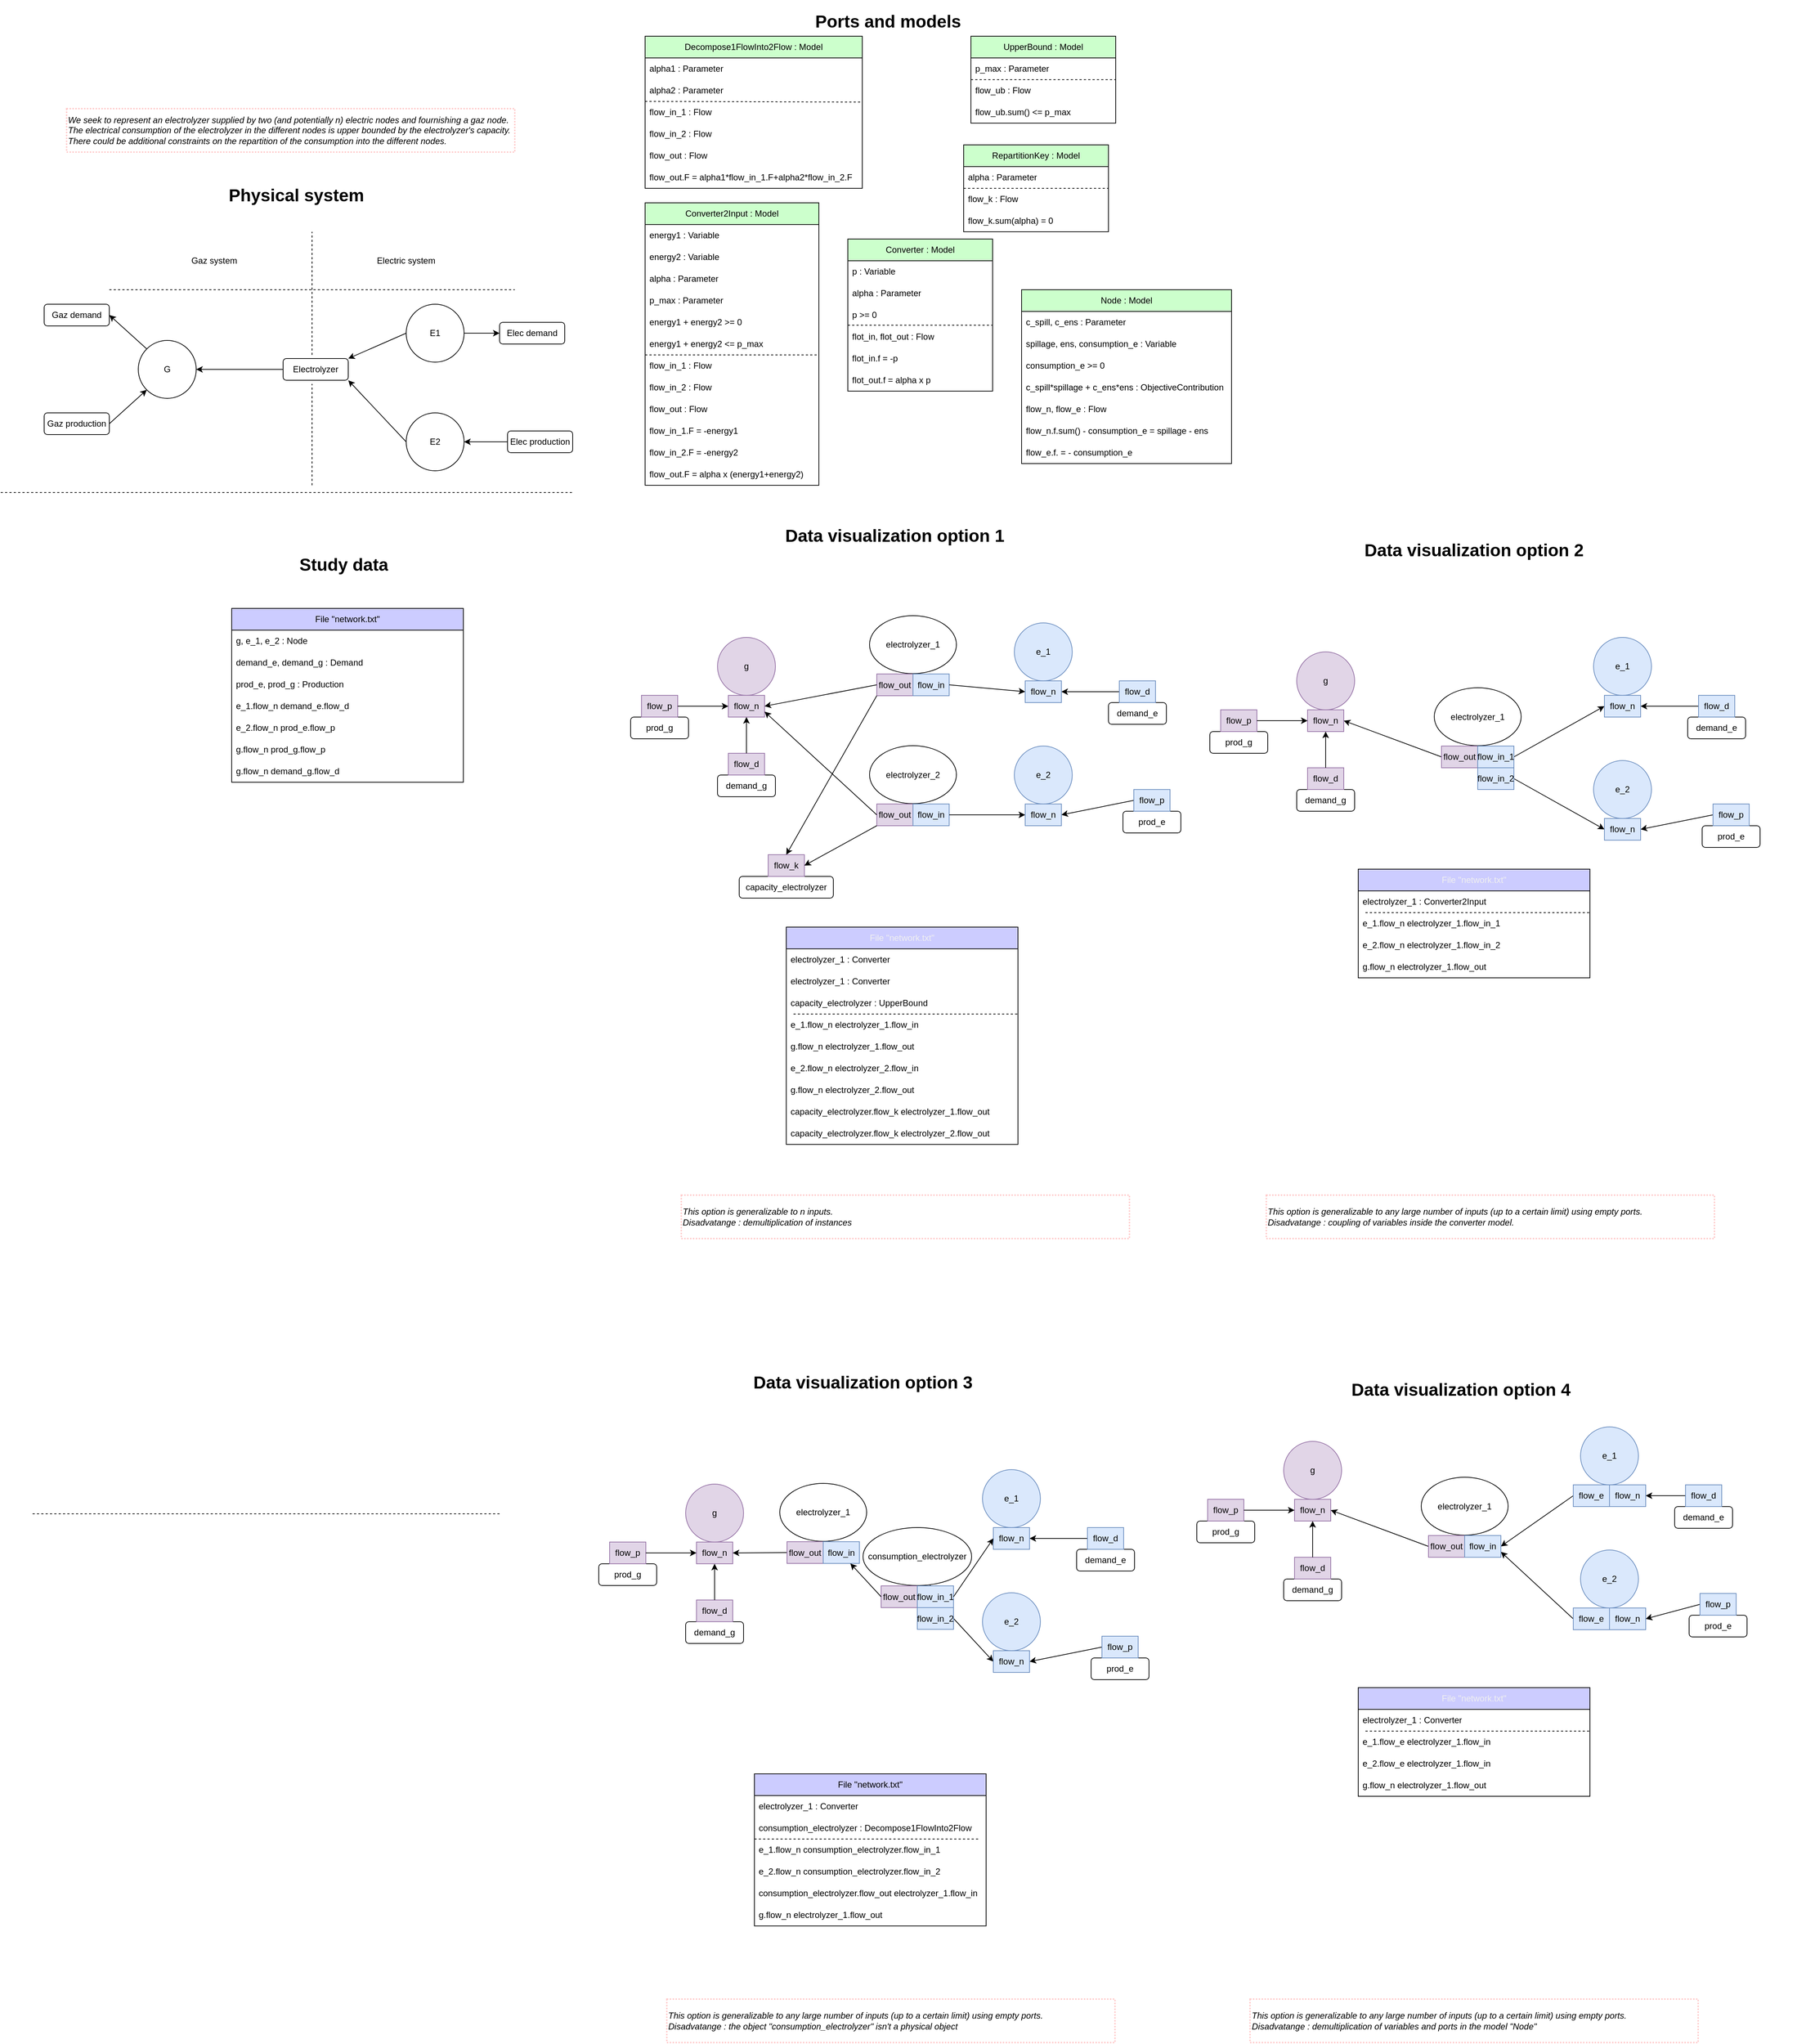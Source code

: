 <mxfile>
    <diagram id="C5RBs43oDa-KdzZeNtuy" name="Page-1">
        <mxGraphModel dx="1503" dy="1910" grid="1" gridSize="10" guides="1" tooltips="1" connect="1" arrows="1" fold="1" page="1" pageScale="1" pageWidth="827" pageHeight="1169" math="0" shadow="0">
            <root>
                <mxCell id="WIyWlLk6GJQsqaUBKTNV-0"/>
                <mxCell id="WIyWlLk6GJQsqaUBKTNV-1" parent="WIyWlLk6GJQsqaUBKTNV-0"/>
                <mxCell id="hW5n2ouBTmK9XzmkuQqM-54" value="" style="endArrow=none;dashed=1;html=1;rounded=0;startArrow=none;" parent="WIyWlLk6GJQsqaUBKTNV-1" edge="1">
                    <mxGeometry width="50" height="50" relative="1" as="geometry">
                        <mxPoint x="440" y="-190" as="sourcePoint"/>
                        <mxPoint x="440" y="-360" as="targetPoint"/>
                    </mxGeometry>
                </mxCell>
                <mxCell id="hW5n2ouBTmK9XzmkuQqM-55" value="" style="endArrow=none;dashed=1;html=1;rounded=0;" parent="WIyWlLk6GJQsqaUBKTNV-1" edge="1">
                    <mxGeometry width="50" height="50" relative="1" as="geometry">
                        <mxPoint x="160" y="-280" as="sourcePoint"/>
                        <mxPoint x="720" y="-280" as="targetPoint"/>
                    </mxGeometry>
                </mxCell>
                <mxCell id="hW5n2ouBTmK9XzmkuQqM-56" value="Gaz system" style="text;html=1;strokeColor=none;fillColor=none;align=center;verticalAlign=middle;whiteSpace=wrap;rounded=0;" parent="WIyWlLk6GJQsqaUBKTNV-1" vertex="1">
                    <mxGeometry x="250" y="-340" width="110" height="40" as="geometry"/>
                </mxCell>
                <mxCell id="hW5n2ouBTmK9XzmkuQqM-57" value="Electric system" style="text;html=1;strokeColor=none;fillColor=none;align=center;verticalAlign=middle;whiteSpace=wrap;rounded=0;" parent="WIyWlLk6GJQsqaUBKTNV-1" vertex="1">
                    <mxGeometry x="515" y="-340" width="110" height="40" as="geometry"/>
                </mxCell>
                <mxCell id="hW5n2ouBTmK9XzmkuQqM-58" value="G" style="ellipse;whiteSpace=wrap;html=1;aspect=fixed;" parent="WIyWlLk6GJQsqaUBKTNV-1" vertex="1">
                    <mxGeometry x="200" y="-210" width="80" height="80" as="geometry"/>
                </mxCell>
                <mxCell id="hW5n2ouBTmK9XzmkuQqM-59" value="E1" style="ellipse;whiteSpace=wrap;html=1;aspect=fixed;" parent="WIyWlLk6GJQsqaUBKTNV-1" vertex="1">
                    <mxGeometry x="570" y="-260" width="80" height="80" as="geometry"/>
                </mxCell>
                <mxCell id="hW5n2ouBTmK9XzmkuQqM-60" value="" style="endArrow=classic;html=1;rounded=0;entryX=0;entryY=1;entryDx=0;entryDy=0;exitX=1;exitY=0.5;exitDx=0;exitDy=0;" parent="WIyWlLk6GJQsqaUBKTNV-1" source="hW5n2ouBTmK9XzmkuQqM-64" target="hW5n2ouBTmK9XzmkuQqM-58" edge="1">
                    <mxGeometry width="50" height="50" relative="1" as="geometry">
                        <mxPoint x="230" y="-90" as="sourcePoint"/>
                        <mxPoint x="440" y="-90" as="targetPoint"/>
                    </mxGeometry>
                </mxCell>
                <mxCell id="hW5n2ouBTmK9XzmkuQqM-61" value="" style="endArrow=classic;html=1;rounded=0;exitX=0;exitY=0;exitDx=0;exitDy=0;entryX=1;entryY=0.5;entryDx=0;entryDy=0;" parent="WIyWlLk6GJQsqaUBKTNV-1" source="hW5n2ouBTmK9XzmkuQqM-58" target="hW5n2ouBTmK9XzmkuQqM-67" edge="1">
                    <mxGeometry width="50" height="50" relative="1" as="geometry">
                        <mxPoint x="240" y="-80" as="sourcePoint"/>
                        <mxPoint x="210" y="-230" as="targetPoint"/>
                    </mxGeometry>
                </mxCell>
                <mxCell id="hW5n2ouBTmK9XzmkuQqM-63" value="" style="endArrow=classic;html=1;rounded=0;entryX=1;entryY=0.5;entryDx=0;entryDy=0;exitX=0;exitY=0.5;exitDx=0;exitDy=0;" parent="WIyWlLk6GJQsqaUBKTNV-1" source="hW5n2ouBTmK9XzmkuQqM-65" target="50" edge="1">
                    <mxGeometry width="50" height="50" relative="1" as="geometry">
                        <mxPoint x="650" y="-90" as="sourcePoint"/>
                        <mxPoint x="600" y="-110" as="targetPoint"/>
                    </mxGeometry>
                </mxCell>
                <mxCell id="hW5n2ouBTmK9XzmkuQqM-64" value="Gaz production" style="rounded=1;whiteSpace=wrap;html=1;" parent="WIyWlLk6GJQsqaUBKTNV-1" vertex="1">
                    <mxGeometry x="70" y="-110" width="90" height="30" as="geometry"/>
                </mxCell>
                <mxCell id="hW5n2ouBTmK9XzmkuQqM-65" value="Elec production" style="rounded=1;whiteSpace=wrap;html=1;" parent="WIyWlLk6GJQsqaUBKTNV-1" vertex="1">
                    <mxGeometry x="710" y="-85" width="90" height="30" as="geometry"/>
                </mxCell>
                <mxCell id="hW5n2ouBTmK9XzmkuQqM-66" value="Elec demand" style="rounded=1;whiteSpace=wrap;html=1;" parent="WIyWlLk6GJQsqaUBKTNV-1" vertex="1">
                    <mxGeometry x="699" y="-235" width="90" height="30" as="geometry"/>
                </mxCell>
                <mxCell id="hW5n2ouBTmK9XzmkuQqM-67" value="Gaz demand" style="rounded=1;whiteSpace=wrap;html=1;" parent="WIyWlLk6GJQsqaUBKTNV-1" vertex="1">
                    <mxGeometry x="70" y="-260" width="90" height="30" as="geometry"/>
                </mxCell>
                <mxCell id="hW5n2ouBTmK9XzmkuQqM-78" value="" style="endArrow=none;dashed=1;html=1;rounded=0;" parent="WIyWlLk6GJQsqaUBKTNV-1" edge="1">
                    <mxGeometry width="50" height="50" relative="1" as="geometry">
                        <mxPoint x="10" as="sourcePoint"/>
                        <mxPoint x="800" as="targetPoint"/>
                    </mxGeometry>
                </mxCell>
                <mxCell id="hW5n2ouBTmK9XzmkuQqM-82" value="" style="endArrow=none;dashed=1;html=1;rounded=0;" parent="WIyWlLk6GJQsqaUBKTNV-1" edge="1">
                    <mxGeometry width="50" height="50" relative="1" as="geometry">
                        <mxPoint x="54" y="1410" as="sourcePoint"/>
                        <mxPoint x="699" y="1410" as="targetPoint"/>
                    </mxGeometry>
                </mxCell>
                <mxCell id="0" value="" style="group" parent="WIyWlLk6GJQsqaUBKTNV-1" vertex="1" connectable="0">
                    <mxGeometry x="890" y="-584" width="840" height="594" as="geometry"/>
                </mxCell>
                <mxCell id="150" value="RepartitionKey : Model" style="swimlane;fontStyle=0;childLayout=stackLayout;horizontal=1;startSize=30;horizontalStack=0;resizeParent=1;resizeParentMax=0;resizeLast=0;collapsible=1;marginBottom=0;whiteSpace=wrap;html=1;fontColor=#000000;strokeColor=default;fillColor=#CCFFCC;" parent="0" vertex="1">
                    <mxGeometry x="450" y="104" width="200" height="120" as="geometry"/>
                </mxCell>
                <mxCell id="152" value="alpha : Parameter" style="text;strokeColor=none;fillColor=none;align=left;verticalAlign=middle;spacingLeft=4;spacingRight=4;overflow=hidden;points=[[0,0.5],[1,0.5]];portConstraint=eastwest;rotatable=0;whiteSpace=wrap;html=1;" parent="150" vertex="1">
                    <mxGeometry y="30" width="200" height="30" as="geometry"/>
                </mxCell>
                <mxCell id="154" value="" style="endArrow=none;dashed=1;html=1;rounded=0;exitX=0;exitY=0.5;exitDx=0;exitDy=0;entryX=1;entryY=0.5;entryDx=0;entryDy=0;" parent="150" edge="1">
                    <mxGeometry width="50" height="50" relative="1" as="geometry">
                        <mxPoint y="60" as="sourcePoint"/>
                        <mxPoint x="200" y="60" as="targetPoint"/>
                    </mxGeometry>
                </mxCell>
                <mxCell id="155" value="flow_k : Flow" style="text;strokeColor=none;fillColor=none;align=left;verticalAlign=middle;spacingLeft=4;spacingRight=4;overflow=hidden;points=[[0,0.5],[1,0.5]];portConstraint=eastwest;rotatable=0;whiteSpace=wrap;html=1;" parent="150" vertex="1">
                    <mxGeometry y="60" width="200" height="30" as="geometry"/>
                </mxCell>
                <mxCell id="158" value="flow_k.sum(alpha) = 0" style="text;strokeColor=none;fillColor=none;align=left;verticalAlign=middle;spacingLeft=4;spacingRight=4;overflow=hidden;points=[[0,0.5],[1,0.5]];portConstraint=eastwest;rotatable=0;whiteSpace=wrap;html=1;" parent="150" vertex="1">
                    <mxGeometry y="90" width="200" height="30" as="geometry"/>
                </mxCell>
                <mxCell id="192" value="Converter2Input : Model" style="swimlane;fontStyle=0;childLayout=stackLayout;horizontal=1;startSize=30;horizontalStack=0;resizeParent=1;resizeParentMax=0;resizeLast=0;collapsible=1;marginBottom=0;whiteSpace=wrap;html=1;fontColor=#000000;fillColor=#CCFFCC;" parent="0" vertex="1">
                    <mxGeometry x="10" y="184" width="240" height="390" as="geometry"/>
                </mxCell>
                <mxCell id="201" value="energy1 : Variable" style="text;strokeColor=none;fillColor=none;align=left;verticalAlign=middle;spacingLeft=4;spacingRight=4;overflow=hidden;points=[[0,0.5],[1,0.5]];portConstraint=eastwest;rotatable=0;whiteSpace=wrap;html=1;" parent="192" vertex="1">
                    <mxGeometry y="30" width="240" height="30" as="geometry"/>
                </mxCell>
                <mxCell id="193" value="energy2 : Variable" style="text;strokeColor=none;fillColor=none;align=left;verticalAlign=middle;spacingLeft=4;spacingRight=4;overflow=hidden;points=[[0,0.5],[1,0.5]];portConstraint=eastwest;rotatable=0;whiteSpace=wrap;html=1;" parent="192" vertex="1">
                    <mxGeometry y="60" width="240" height="30" as="geometry"/>
                </mxCell>
                <mxCell id="194" value="alpha : Parameter" style="text;strokeColor=none;fillColor=none;align=left;verticalAlign=middle;spacingLeft=4;spacingRight=4;overflow=hidden;points=[[0,0.5],[1,0.5]];portConstraint=eastwest;rotatable=0;whiteSpace=wrap;html=1;" parent="192" vertex="1">
                    <mxGeometry y="90" width="240" height="30" as="geometry"/>
                </mxCell>
                <mxCell id="202" value="p_max : Parameter" style="text;strokeColor=none;fillColor=none;align=left;verticalAlign=middle;spacingLeft=4;spacingRight=4;overflow=hidden;points=[[0,0.5],[1,0.5]];portConstraint=eastwest;rotatable=0;whiteSpace=wrap;html=1;" parent="192" vertex="1">
                    <mxGeometry y="120" width="240" height="30" as="geometry"/>
                </mxCell>
                <mxCell id="195" value="&lt;span style=&quot;color: rgba(0, 0, 0, 0); font-family: monospace; font-size: 0px;&quot;&gt;%3CmxGraphModel%3E%3Croot%3E%3CmxCell%20id%3D%220%22%2F%3E%3CmxCell%20id%3D%221%22%20parent%3D%220%22%2F%3E%3CmxCell%20id%3D%222%22%20value%3D%22alpha%20%3A%20Parameter%22%20style%3D%22text%3BstrokeColor%3Dnone%3BfillColor%3Dnone%3Balign%3Dleft%3BverticalAlign%3Dmiddle%3BspacingLeft%3D4%3BspacingRight%3D4%3Boverflow%3Dhidden%3Bpoints%3D%5B%5B0%2C0.5%5D%2C%5B1%2C0.5%5D%5D%3BportConstraint%3Deastwest%3Brotatable%3D0%3BwhiteSpace%3Dwrap%3Bhtml%3D1%3B%22%20vertex%3D%221%22%20parent%3D%221%22%3E%3CmxGeometry%20x%3D%22960%22%20y%3D%22-180%22%20width%3D%22200%22%20height%3D%2230%22%20as%3D%22geometry%22%2F%3E%3C%2FmxCell%3E%3C%2Froot%3E%3C%2FmxGraphModel%3E&lt;/span&gt;energy1 + energy2 &amp;gt;= 0" style="text;strokeColor=none;fillColor=none;align=left;verticalAlign=middle;spacingLeft=4;spacingRight=4;overflow=hidden;points=[[0,0.5],[1,0.5]];portConstraint=eastwest;rotatable=0;whiteSpace=wrap;html=1;" parent="192" vertex="1">
                    <mxGeometry y="150" width="240" height="30" as="geometry"/>
                </mxCell>
                <mxCell id="203" value="&lt;span style=&quot;color: rgba(0, 0, 0, 0); font-family: monospace; font-size: 0px;&quot;&gt;%3CmxGraphModel%3E%3Croot%3E%3CmxCell%20id%3D%220%22%2F%3E%3CmxCell%20id%3D%221%22%20parent%3D%220%22%2F%3E%3CmxCell%20id%3D%222%22%20value%3D%22alpha%20%3A%20Parameter%22%20style%3D%22text%3BstrokeColor%3Dnone%3BfillColor%3Dnone%3Balign%3Dleft%3BverticalAlign%3Dmiddle%3BspacingLeft%3D4%3BspacingRight%3D4%3Boverflow%3Dhidden%3Bpoints%3D%5B%5B0%2C0.5%5D%2C%5B1%2C0.5%5D%5D%3BportConstraint%3Deastwest%3Brotatable%3D0%3BwhiteSpace%3Dwrap%3Bhtml%3D1%3B%22%20vertex%3D%221%22%20parent%3D%221%22%3E%3CmxGeometry%20x%3D%22960%22%20y%3D%22-180%22%20width%3D%22200%22%20height%3D%2230%22%20as%3D%22geometry%22%2F%3E%3C%2FmxCell%3E%3C%2Froot%3E%3C%2FmxGraphModel%3E&lt;/span&gt;energy1 + energy2 &amp;lt;= p_max" style="text;strokeColor=none;fillColor=none;align=left;verticalAlign=middle;spacingLeft=4;spacingRight=4;overflow=hidden;points=[[0,0.5],[1,0.5]];portConstraint=eastwest;rotatable=0;whiteSpace=wrap;html=1;" parent="192" vertex="1">
                    <mxGeometry y="180" width="240" height="30" as="geometry"/>
                </mxCell>
                <mxCell id="196" value="" style="endArrow=none;dashed=1;html=1;rounded=0;exitX=0;exitY=0.5;exitDx=0;exitDy=0;" parent="192" edge="1">
                    <mxGeometry width="50" height="50" relative="1" as="geometry">
                        <mxPoint y="210" as="sourcePoint"/>
                        <mxPoint x="240" y="210" as="targetPoint"/>
                    </mxGeometry>
                </mxCell>
                <mxCell id="197" value="flow_in_1 : Flow" style="text;strokeColor=none;fillColor=none;align=left;verticalAlign=middle;spacingLeft=4;spacingRight=4;overflow=hidden;points=[[0,0.5],[1,0.5]];portConstraint=eastwest;rotatable=0;whiteSpace=wrap;html=1;" parent="192" vertex="1">
                    <mxGeometry y="210" width="240" height="30" as="geometry"/>
                </mxCell>
                <mxCell id="198" value="flow_in_2 : Flow" style="text;strokeColor=none;fillColor=none;align=left;verticalAlign=middle;spacingLeft=4;spacingRight=4;overflow=hidden;points=[[0,0.5],[1,0.5]];portConstraint=eastwest;rotatable=0;whiteSpace=wrap;html=1;" parent="192" vertex="1">
                    <mxGeometry y="240" width="240" height="30" as="geometry"/>
                </mxCell>
                <mxCell id="204" value="flow_out : Flow" style="text;strokeColor=none;fillColor=none;align=left;verticalAlign=middle;spacingLeft=4;spacingRight=4;overflow=hidden;points=[[0,0.5],[1,0.5]];portConstraint=eastwest;rotatable=0;whiteSpace=wrap;html=1;" parent="192" vertex="1">
                    <mxGeometry y="270" width="240" height="30" as="geometry"/>
                </mxCell>
                <mxCell id="199" value="flow_in_1.F = -energy1" style="text;strokeColor=none;fillColor=none;align=left;verticalAlign=middle;spacingLeft=4;spacingRight=4;overflow=hidden;points=[[0,0.5],[1,0.5]];portConstraint=eastwest;rotatable=0;whiteSpace=wrap;html=1;" parent="192" vertex="1">
                    <mxGeometry y="300" width="240" height="30" as="geometry"/>
                </mxCell>
                <mxCell id="205" value="flow_in_2.F = -energy2" style="text;strokeColor=none;fillColor=none;align=left;verticalAlign=middle;spacingLeft=4;spacingRight=4;overflow=hidden;points=[[0,0.5],[1,0.5]];portConstraint=eastwest;rotatable=0;whiteSpace=wrap;html=1;" parent="192" vertex="1">
                    <mxGeometry y="330" width="240" height="30" as="geometry"/>
                </mxCell>
                <mxCell id="200" value="flow_out.F = alpha x (energy1+energy2)" style="text;strokeColor=none;fillColor=none;align=left;verticalAlign=middle;spacingLeft=4;spacingRight=4;overflow=hidden;points=[[0,0.5],[1,0.5]];portConstraint=eastwest;rotatable=0;whiteSpace=wrap;html=1;" parent="192" vertex="1">
                    <mxGeometry y="360" width="240" height="30" as="geometry"/>
                </mxCell>
                <mxCell id="397" value="Converter : Model" style="swimlane;fontStyle=0;childLayout=stackLayout;horizontal=1;startSize=30;horizontalStack=0;resizeParent=1;resizeParentMax=0;resizeLast=0;collapsible=1;marginBottom=0;whiteSpace=wrap;html=1;fillColor=#CCFFCC;fontColor=#000000;" parent="0" vertex="1">
                    <mxGeometry x="290" y="234" width="200" height="210" as="geometry"/>
                </mxCell>
                <mxCell id="398" value="p : Variable" style="text;strokeColor=none;fillColor=none;align=left;verticalAlign=middle;spacingLeft=4;spacingRight=4;overflow=hidden;points=[[0,0.5],[1,0.5]];portConstraint=eastwest;rotatable=0;whiteSpace=wrap;html=1;" parent="397" vertex="1">
                    <mxGeometry y="30" width="200" height="30" as="geometry"/>
                </mxCell>
                <mxCell id="399" value="alpha : Parameter" style="text;strokeColor=none;fillColor=none;align=left;verticalAlign=middle;spacingLeft=4;spacingRight=4;overflow=hidden;points=[[0,0.5],[1,0.5]];portConstraint=eastwest;rotatable=0;whiteSpace=wrap;html=1;" parent="397" vertex="1">
                    <mxGeometry y="60" width="200" height="30" as="geometry"/>
                </mxCell>
                <mxCell id="400" value="p &amp;gt;= 0" style="text;strokeColor=none;fillColor=none;align=left;verticalAlign=middle;spacingLeft=4;spacingRight=4;overflow=hidden;points=[[0,0.5],[1,0.5]];portConstraint=eastwest;rotatable=0;whiteSpace=wrap;html=1;" parent="397" vertex="1">
                    <mxGeometry y="90" width="200" height="30" as="geometry"/>
                </mxCell>
                <mxCell id="401" value="" style="endArrow=none;dashed=1;html=1;rounded=0;exitX=0;exitY=0.5;exitDx=0;exitDy=0;entryX=1;entryY=0.5;entryDx=0;entryDy=0;" parent="397" edge="1">
                    <mxGeometry width="50" height="50" relative="1" as="geometry">
                        <mxPoint y="119" as="sourcePoint"/>
                        <mxPoint x="200" y="119" as="targetPoint"/>
                    </mxGeometry>
                </mxCell>
                <mxCell id="402" value="flot_in, flot_out : Flow" style="text;strokeColor=none;fillColor=none;align=left;verticalAlign=middle;spacingLeft=4;spacingRight=4;overflow=hidden;points=[[0,0.5],[1,0.5]];portConstraint=eastwest;rotatable=0;whiteSpace=wrap;html=1;" parent="397" vertex="1">
                    <mxGeometry y="120" width="200" height="30" as="geometry"/>
                </mxCell>
                <mxCell id="403" value="flot_in.f = -p" style="text;strokeColor=none;fillColor=none;align=left;verticalAlign=middle;spacingLeft=4;spacingRight=4;overflow=hidden;points=[[0,0.5],[1,0.5]];portConstraint=eastwest;rotatable=0;whiteSpace=wrap;html=1;" parent="397" vertex="1">
                    <mxGeometry y="150" width="200" height="30" as="geometry"/>
                </mxCell>
                <mxCell id="404" value="flot_out.f = alpha x p" style="text;strokeColor=none;fillColor=none;align=left;verticalAlign=middle;spacingLeft=4;spacingRight=4;overflow=hidden;points=[[0,0.5],[1,0.5]];portConstraint=eastwest;rotatable=0;whiteSpace=wrap;html=1;" parent="397" vertex="1">
                    <mxGeometry y="180" width="200" height="30" as="geometry"/>
                </mxCell>
                <mxCell id="215" value="" style="endArrow=none;dashed=1;html=1;rounded=0;exitX=0;exitY=0.5;exitDx=0;exitDy=0;entryX=1;entryY=0.5;entryDx=0;entryDy=0;" parent="0" edge="1">
                    <mxGeometry width="50" height="50" relative="1" as="geometry">
                        <mxPoint x="460" y="14" as="sourcePoint"/>
                        <mxPoint x="660" y="14" as="targetPoint"/>
                    </mxGeometry>
                </mxCell>
                <mxCell id="180" value="" style="endArrow=none;dashed=1;html=1;rounded=0;exitX=0;exitY=0.5;exitDx=0;exitDy=0;entryX=1;entryY=1.031;entryDx=0;entryDy=0;entryPerimeter=0;" parent="0" target="188" edge="1">
                    <mxGeometry width="50" height="50" relative="1" as="geometry">
                        <mxPoint x="10" y="44" as="sourcePoint"/>
                        <mxPoint x="210" y="44" as="targetPoint"/>
                    </mxGeometry>
                </mxCell>
                <mxCell id="559" value="Node : Model" style="swimlane;fontStyle=0;childLayout=stackLayout;horizontal=1;startSize=30;horizontalStack=0;resizeParent=1;resizeParentMax=0;resizeLast=0;collapsible=1;marginBottom=0;whiteSpace=wrap;html=1;fillColor=#CCFFCC;fontColor=#000000;" parent="0" vertex="1">
                    <mxGeometry x="530" y="304" width="290" height="240" as="geometry"/>
                </mxCell>
                <mxCell id="666" value="c_spill, c_ens : Parameter" style="text;strokeColor=none;fillColor=none;align=left;verticalAlign=middle;spacingLeft=4;spacingRight=4;overflow=hidden;points=[[0,0.5],[1,0.5]];portConstraint=eastwest;rotatable=0;whiteSpace=wrap;html=1;" vertex="1" parent="559">
                    <mxGeometry y="30" width="290" height="30" as="geometry"/>
                </mxCell>
                <mxCell id="560" value="spillage, ens, consumption_e : Variable" style="text;strokeColor=none;fillColor=none;align=left;verticalAlign=middle;spacingLeft=4;spacingRight=4;overflow=hidden;points=[[0,0.5],[1,0.5]];portConstraint=eastwest;rotatable=0;whiteSpace=wrap;html=1;" parent="559" vertex="1">
                    <mxGeometry y="60" width="290" height="30" as="geometry"/>
                </mxCell>
                <mxCell id="659" value="consumption_e &amp;gt;= 0" style="text;strokeColor=none;fillColor=none;align=left;verticalAlign=middle;spacingLeft=4;spacingRight=4;overflow=hidden;points=[[0,0.5],[1,0.5]];portConstraint=eastwest;rotatable=0;whiteSpace=wrap;html=1;" parent="559" vertex="1">
                    <mxGeometry y="90" width="290" height="30" as="geometry"/>
                </mxCell>
                <mxCell id="667" value="c_spill*spillage + c_ens*ens : ObjectiveContribution" style="text;strokeColor=none;fillColor=none;align=left;verticalAlign=middle;spacingLeft=4;spacingRight=4;overflow=hidden;points=[[0,0.5],[1,0.5]];portConstraint=eastwest;rotatable=0;whiteSpace=wrap;html=1;" vertex="1" parent="559">
                    <mxGeometry y="120" width="290" height="30" as="geometry"/>
                </mxCell>
                <mxCell id="561" value="flow_n, flow_e : Flow" style="text;strokeColor=none;fillColor=none;align=left;verticalAlign=middle;spacingLeft=4;spacingRight=4;overflow=hidden;points=[[0,0.5],[1,0.5]];portConstraint=eastwest;rotatable=0;whiteSpace=wrap;html=1;" parent="559" vertex="1">
                    <mxGeometry y="150" width="290" height="30" as="geometry"/>
                </mxCell>
                <mxCell id="562" value="flow_n.f.sum() - consumption_e = spillage - ens" style="text;strokeColor=none;fillColor=none;align=left;verticalAlign=middle;spacingLeft=4;spacingRight=4;overflow=hidden;points=[[0,0.5],[1,0.5]];portConstraint=eastwest;rotatable=0;whiteSpace=wrap;html=1;" parent="559" vertex="1">
                    <mxGeometry y="180" width="290" height="30" as="geometry"/>
                </mxCell>
                <mxCell id="652" value="flow_e.f. = - consumption_e" style="text;strokeColor=none;fillColor=none;align=left;verticalAlign=middle;spacingLeft=4;spacingRight=4;overflow=hidden;points=[[0,0.5],[1,0.5]];portConstraint=eastwest;rotatable=0;whiteSpace=wrap;html=1;" parent="559" vertex="1">
                    <mxGeometry y="210" width="290" height="30" as="geometry"/>
                </mxCell>
                <mxCell id="1" value="" style="group;fillColor=none;" parent="WIyWlLk6GJQsqaUBKTNV-1" vertex="1" connectable="0">
                    <mxGeometry x="109" y="80" width="680" height="690" as="geometry"/>
                </mxCell>
                <mxCell id="hW5n2ouBTmK9XzmkuQqM-36" value="File &quot;network.txt&quot;" style="swimlane;fontStyle=0;childLayout=stackLayout;horizontal=1;startSize=30;horizontalStack=0;resizeParent=1;resizeParentMax=0;resizeLast=0;collapsible=1;marginBottom=0;whiteSpace=wrap;html=1;fillColor=#ccccff;" parent="1" vertex="1">
                    <mxGeometry x="220" y="80" width="320" height="240" as="geometry"/>
                </mxCell>
                <mxCell id="390" value="g, e_1, e_2 : Node" style="text;strokeColor=none;fillColor=none;align=left;verticalAlign=middle;spacingLeft=4;spacingRight=4;overflow=hidden;points=[[0,0.5],[1,0.5]];portConstraint=eastwest;rotatable=0;whiteSpace=wrap;html=1;" parent="hW5n2ouBTmK9XzmkuQqM-36" vertex="1">
                    <mxGeometry y="30" width="320" height="30" as="geometry"/>
                </mxCell>
                <mxCell id="391" value="demand_e, demand_g : Demand" style="text;strokeColor=none;fillColor=none;align=left;verticalAlign=middle;spacingLeft=4;spacingRight=4;overflow=hidden;points=[[0,0.5],[1,0.5]];portConstraint=eastwest;rotatable=0;whiteSpace=wrap;html=1;" parent="hW5n2ouBTmK9XzmkuQqM-36" vertex="1">
                    <mxGeometry y="60" width="320" height="30" as="geometry"/>
                </mxCell>
                <mxCell id="392" value="prod_e, prod_g : Production" style="text;strokeColor=none;fillColor=none;align=left;verticalAlign=middle;spacingLeft=4;spacingRight=4;overflow=hidden;points=[[0,0.5],[1,0.5]];portConstraint=eastwest;rotatable=0;whiteSpace=wrap;html=1;" parent="hW5n2ouBTmK9XzmkuQqM-36" vertex="1">
                    <mxGeometry y="90" width="320" height="30" as="geometry"/>
                </mxCell>
                <mxCell id="394" value="e_1.flow_n demand_e.flow_d" style="text;strokeColor=none;fillColor=none;align=left;verticalAlign=middle;spacingLeft=4;spacingRight=4;overflow=hidden;points=[[0,0.5],[1,0.5]];portConstraint=eastwest;rotatable=0;whiteSpace=wrap;html=1;" parent="hW5n2ouBTmK9XzmkuQqM-36" vertex="1">
                    <mxGeometry y="120" width="320" height="30" as="geometry"/>
                </mxCell>
                <mxCell id="393" value="e_2.flow_n prod_e.flow_p" style="text;strokeColor=none;fillColor=none;align=left;verticalAlign=middle;spacingLeft=4;spacingRight=4;overflow=hidden;points=[[0,0.5],[1,0.5]];portConstraint=eastwest;rotatable=0;whiteSpace=wrap;html=1;" parent="hW5n2ouBTmK9XzmkuQqM-36" vertex="1">
                    <mxGeometry y="150" width="320" height="30" as="geometry"/>
                </mxCell>
                <mxCell id="395" value="g.flow_n prod_g.flow_p" style="text;strokeColor=none;fillColor=none;align=left;verticalAlign=middle;spacingLeft=4;spacingRight=4;overflow=hidden;points=[[0,0.5],[1,0.5]];portConstraint=eastwest;rotatable=0;whiteSpace=wrap;html=1;" parent="hW5n2ouBTmK9XzmkuQqM-36" vertex="1">
                    <mxGeometry y="180" width="320" height="30" as="geometry"/>
                </mxCell>
                <mxCell id="396" value="g.flow_n demand_g.flow_d" style="text;strokeColor=none;fillColor=none;align=left;verticalAlign=middle;spacingLeft=4;spacingRight=4;overflow=hidden;points=[[0,0.5],[1,0.5]];portConstraint=eastwest;rotatable=0;whiteSpace=wrap;html=1;" parent="hW5n2ouBTmK9XzmkuQqM-36" vertex="1">
                    <mxGeometry y="210" width="320" height="30" as="geometry"/>
                </mxCell>
                <mxCell id="hW5n2ouBTmK9XzmkuQqM-80" value="&lt;h1&gt;Study data&lt;/h1&gt;" style="text;html=1;strokeColor=none;fillColor=none;spacing=5;spacingTop=-20;whiteSpace=wrap;overflow=hidden;rounded=0;align=center;" parent="1" vertex="1">
                    <mxGeometry x="250" width="250" height="40" as="geometry"/>
                </mxCell>
                <mxCell id="11" value="&lt;font style=&quot;&quot;&gt;&lt;b&gt;&lt;font style=&quot;font-size: 24px;&quot;&gt;Data visualization&lt;/font&gt;&lt;/b&gt;&lt;b style=&quot;&quot;&gt;&lt;font style=&quot;font-size: 24px;&quot;&gt;&amp;nbsp;option 1&lt;/font&gt;&lt;br&gt;&lt;/b&gt;&lt;/font&gt;" style="text;html=1;strokeColor=none;fillColor=none;align=center;verticalAlign=middle;whiteSpace=wrap;rounded=0;" parent="WIyWlLk6GJQsqaUBKTNV-1" vertex="1">
                    <mxGeometry x="1030" width="430" height="120" as="geometry"/>
                </mxCell>
                <mxCell id="49" value="" style="group" parent="WIyWlLk6GJQsqaUBKTNV-1" vertex="1" connectable="0">
                    <mxGeometry x="880" y="170" width="810" height="320" as="geometry"/>
                </mxCell>
                <mxCell id="2" value="" style="group;fontColor=#000000;" parent="49" vertex="1" connectable="0">
                    <mxGeometry x="120" y="30" width="80" height="110" as="geometry"/>
                </mxCell>
                <mxCell id="3" value="g" style="ellipse;whiteSpace=wrap;html=1;aspect=fixed;fillColor=#e1d5e7;strokeColor=#9673a6;fontColor=#000000;" parent="2" vertex="1">
                    <mxGeometry width="80" height="80" as="geometry"/>
                </mxCell>
                <mxCell id="4" value="flow_n" style="rounded=0;whiteSpace=wrap;html=1;fillColor=#e1d5e7;strokeColor=#9673a6;fontColor=#000000;" parent="2" vertex="1">
                    <mxGeometry x="15" y="80" width="50" height="30" as="geometry"/>
                </mxCell>
                <mxCell id="22" value="" style="group" parent="49" vertex="1" connectable="0">
                    <mxGeometry x="330" width="120" height="110.5" as="geometry"/>
                </mxCell>
                <mxCell id="13" value="electrolyzer_1" style="ellipse;whiteSpace=wrap;html=1;container=0;" parent="22" vertex="1">
                    <mxGeometry width="120" height="80" as="geometry"/>
                </mxCell>
                <mxCell id="14" value="" style="group;fillColor=#f8cecc;strokeColor=#b85450;container=0;" parent="22" vertex="1" connectable="0">
                    <mxGeometry x="10" y="80.5" width="100" height="30" as="geometry"/>
                </mxCell>
                <mxCell id="15" value="flow_out" style="rounded=0;whiteSpace=wrap;html=1;fillColor=#e1d5e7;strokeColor=#9673a6;container=0;fontColor=#000000;" parent="22" vertex="1">
                    <mxGeometry x="10" y="80.5" width="50" height="30" as="geometry"/>
                </mxCell>
                <mxCell id="16" value="flow_in" style="rounded=0;whiteSpace=wrap;html=1;fillColor=#dae8fc;strokeColor=#6c8ebf;container=0;fontColor=#000000;" parent="22" vertex="1">
                    <mxGeometry x="60" y="80.5" width="50" height="30" as="geometry"/>
                </mxCell>
                <mxCell id="25" value="" style="endArrow=none;startArrow=classic;html=1;fontSize=24;exitX=1;exitY=0.5;exitDx=0;exitDy=0;entryX=0;entryY=0.5;entryDx=0;entryDy=0;startFill=1;endFill=0;" parent="49" source="4" target="15" edge="1">
                    <mxGeometry width="50" height="50" relative="1" as="geometry">
                        <mxPoint x="430" y="60" as="sourcePoint"/>
                        <mxPoint x="480" y="10" as="targetPoint"/>
                    </mxGeometry>
                </mxCell>
                <mxCell id="27" value="" style="endArrow=classic;startArrow=none;html=1;fontSize=24;exitX=1;exitY=0.5;exitDx=0;exitDy=0;entryX=0;entryY=0.5;entryDx=0;entryDy=0;startFill=0;" parent="49" source="16" target="10" edge="1">
                    <mxGeometry width="50" height="50" relative="1" as="geometry">
                        <mxPoint x="580" y="179.75" as="sourcePoint"/>
                        <mxPoint x="735" y="230.75" as="targetPoint"/>
                    </mxGeometry>
                </mxCell>
                <mxCell id="37" value="" style="group" parent="49" vertex="1" connectable="0">
                    <mxGeometry x="120" y="190" width="80" height="60" as="geometry"/>
                </mxCell>
                <mxCell id="38" value="demand_g" style="rounded=1;whiteSpace=wrap;html=1;container=0;" parent="37" vertex="1">
                    <mxGeometry y="30" width="80" height="30" as="geometry"/>
                </mxCell>
                <mxCell id="39" value="flow_d" style="rounded=0;whiteSpace=wrap;html=1;fillColor=#e1d5e7;strokeColor=#9673a6;container=0;fontColor=#000000;" parent="37" vertex="1">
                    <mxGeometry x="15" width="50" height="30" as="geometry"/>
                </mxCell>
                <mxCell id="40" value="" style="group" parent="49" vertex="1" connectable="0">
                    <mxGeometry y="110" width="80" height="60" as="geometry"/>
                </mxCell>
                <mxCell id="41" value="prod_g" style="rounded=1;whiteSpace=wrap;html=1;container=0;" parent="40" vertex="1">
                    <mxGeometry y="30" width="80" height="30" as="geometry"/>
                </mxCell>
                <mxCell id="42" value="flow_p" style="rounded=0;whiteSpace=wrap;html=1;fillColor=#e1d5e7;strokeColor=#9673a6;container=0;fontColor=#000000;" parent="40" vertex="1">
                    <mxGeometry x="15" width="50" height="30" as="geometry"/>
                </mxCell>
                <mxCell id="43" value="" style="endArrow=classic;startArrow=none;html=1;fontSize=24;exitX=1;exitY=0.5;exitDx=0;exitDy=0;entryX=0;entryY=0.5;entryDx=0;entryDy=0;startFill=0;" parent="49" source="42" target="4" edge="1">
                    <mxGeometry width="50" height="50" relative="1" as="geometry">
                        <mxPoint x="195" y="135" as="sourcePoint"/>
                        <mxPoint x="350" y="175" as="targetPoint"/>
                    </mxGeometry>
                </mxCell>
                <mxCell id="44" value="" style="endArrow=classic;startArrow=none;html=1;fontSize=24;exitX=0.5;exitY=0;exitDx=0;exitDy=0;entryX=0.5;entryY=1;entryDx=0;entryDy=0;startFill=0;" parent="49" source="39" target="4" edge="1">
                    <mxGeometry width="50" height="50" relative="1" as="geometry">
                        <mxPoint x="90" y="200" as="sourcePoint"/>
                        <mxPoint x="170" y="150" as="targetPoint"/>
                    </mxGeometry>
                </mxCell>
                <mxCell id="45" value="" style="endArrow=classic;startArrow=none;html=1;fontSize=24;exitX=0;exitY=0.5;exitDx=0;exitDy=0;entryX=1;entryY=0.5;entryDx=0;entryDy=0;startFill=0;" parent="49" source="36" target="10" edge="1">
                    <mxGeometry width="50" height="50" relative="1" as="geometry">
                        <mxPoint x="100" y="240" as="sourcePoint"/>
                        <mxPoint x="170" y="150" as="targetPoint"/>
                    </mxGeometry>
                </mxCell>
                <mxCell id="46" value="" style="endArrow=classic;startArrow=none;html=1;fontSize=24;exitX=0;exitY=0.5;exitDx=0;exitDy=0;entryX=1;entryY=0.5;entryDx=0;entryDy=0;startFill=0;" parent="49" source="31" target="146" edge="1">
                    <mxGeometry width="50" height="50" relative="1" as="geometry">
                        <mxPoint x="570" y="200" as="sourcePoint"/>
                        <mxPoint x="640" y="150" as="targetPoint"/>
                    </mxGeometry>
                </mxCell>
                <mxCell id="33" value="" style="group" parent="49" vertex="1" connectable="0">
                    <mxGeometry x="680" y="240" width="80" height="60" as="geometry"/>
                </mxCell>
                <mxCell id="30" value="prod_e" style="rounded=1;whiteSpace=wrap;html=1;container=0;" parent="33" vertex="1">
                    <mxGeometry y="30" width="80" height="30" as="geometry"/>
                </mxCell>
                <mxCell id="31" value="&lt;font color=&quot;#000000&quot;&gt;flow_p&lt;/font&gt;" style="rounded=0;whiteSpace=wrap;html=1;fillColor=#dae8fc;strokeColor=#6c8ebf;container=0;" parent="33" vertex="1">
                    <mxGeometry x="15" width="50" height="30" as="geometry"/>
                </mxCell>
                <mxCell id="206" value="" style="group" parent="49" vertex="1" connectable="0">
                    <mxGeometry x="330" y="179.5" width="120" height="110.5" as="geometry"/>
                </mxCell>
                <mxCell id="207" value="electrolyzer_2" style="ellipse;whiteSpace=wrap;html=1;container=0;" parent="206" vertex="1">
                    <mxGeometry width="120" height="80" as="geometry"/>
                </mxCell>
                <mxCell id="208" value="" style="group;fillColor=#f8cecc;strokeColor=#b85450;container=0;" parent="206" vertex="1" connectable="0">
                    <mxGeometry x="10" y="80.5" width="100" height="30" as="geometry"/>
                </mxCell>
                <mxCell id="255" value="" style="edgeStyle=none;html=1;fontColor=#000000;startArrow=none;startFill=0;endArrow=none;endFill=0;" parent="206" source="209" target="210" edge="1">
                    <mxGeometry relative="1" as="geometry"/>
                </mxCell>
                <mxCell id="209" value="flow_out" style="rounded=0;whiteSpace=wrap;html=1;fillColor=#e1d5e7;strokeColor=#9673a6;container=0;fontColor=#000000;" parent="206" vertex="1">
                    <mxGeometry x="10" y="80.5" width="50" height="30" as="geometry"/>
                </mxCell>
                <mxCell id="210" value="flow_in" style="rounded=0;whiteSpace=wrap;html=1;fillColor=#dae8fc;strokeColor=#6c8ebf;container=0;fontColor=#000000;" parent="206" vertex="1">
                    <mxGeometry x="60" y="80.5" width="50" height="30" as="geometry"/>
                </mxCell>
                <mxCell id="211" value="" style="endArrow=none;startArrow=classic;html=1;fontSize=24;exitX=1;exitY=0.75;exitDx=0;exitDy=0;entryX=0;entryY=0.5;entryDx=0;entryDy=0;endFill=0;" parent="49" source="4" target="209" edge="1">
                    <mxGeometry width="50" height="50" relative="1" as="geometry">
                        <mxPoint x="195" y="135" as="sourcePoint"/>
                        <mxPoint x="350" y="105.5" as="targetPoint"/>
                    </mxGeometry>
                </mxCell>
                <mxCell id="212" value="" style="endArrow=classic;startArrow=none;html=1;fontSize=24;exitX=1;exitY=0.5;exitDx=0;exitDy=0;entryX=0;entryY=0.5;entryDx=0;entryDy=0;startFill=0;" parent="49" source="210" target="146" edge="1">
                    <mxGeometry width="50" height="50" relative="1" as="geometry">
                        <mxPoint x="205" y="145" as="sourcePoint"/>
                        <mxPoint x="360" y="115.5" as="targetPoint"/>
                    </mxGeometry>
                </mxCell>
                <mxCell id="8" value="" style="group" parent="49" vertex="1" connectable="0">
                    <mxGeometry x="530" y="10" width="80" height="110" as="geometry"/>
                </mxCell>
                <mxCell id="9" value="e_1" style="ellipse;whiteSpace=wrap;html=1;aspect=fixed;fillColor=#dae8fc;strokeColor=#6c8ebf;fontColor=#000000;" parent="8" vertex="1">
                    <mxGeometry width="80" height="80" as="geometry"/>
                </mxCell>
                <mxCell id="10" value="flow_n" style="rounded=0;whiteSpace=wrap;html=1;fillColor=#dae8fc;strokeColor=#6c8ebf;fontColor=#000000;" parent="8" vertex="1">
                    <mxGeometry x="15" y="80" width="50" height="30" as="geometry"/>
                </mxCell>
                <mxCell id="34" value="" style="group" parent="49" vertex="1" connectable="0">
                    <mxGeometry x="660" y="90" width="80" height="60" as="geometry"/>
                </mxCell>
                <mxCell id="35" value="demand_e" style="rounded=1;whiteSpace=wrap;html=1;container=0;" parent="34" vertex="1">
                    <mxGeometry y="30" width="80" height="30" as="geometry"/>
                </mxCell>
                <mxCell id="36" value="flow_d" style="rounded=0;whiteSpace=wrap;html=1;fillColor=#dae8fc;strokeColor=#6c8ebf;container=0;fontColor=#000000;" parent="34" vertex="1">
                    <mxGeometry x="15" width="50" height="30" as="geometry"/>
                </mxCell>
                <mxCell id="144" value="" style="group" parent="49" vertex="1" connectable="0">
                    <mxGeometry x="530" y="180" width="80" height="110" as="geometry"/>
                </mxCell>
                <mxCell id="145" value="e_2" style="ellipse;whiteSpace=wrap;html=1;aspect=fixed;fillColor=#dae8fc;strokeColor=#6c8ebf;fontColor=#000000;" parent="144" vertex="1">
                    <mxGeometry width="80" height="80" as="geometry"/>
                </mxCell>
                <mxCell id="146" value="flow_n" style="rounded=0;whiteSpace=wrap;html=1;fillColor=#dae8fc;strokeColor=#6c8ebf;fontColor=#000000;" parent="144" vertex="1">
                    <mxGeometry x="15" y="80" width="50" height="30" as="geometry"/>
                </mxCell>
                <mxCell id="50" value="E2" style="ellipse;whiteSpace=wrap;html=1;aspect=fixed;" parent="WIyWlLk6GJQsqaUBKTNV-1" vertex="1">
                    <mxGeometry x="570" y="-110" width="80" height="80" as="geometry"/>
                </mxCell>
                <mxCell id="171" value="" style="endArrow=none;dashed=1;html=1;rounded=0;" parent="WIyWlLk6GJQsqaUBKTNV-1" edge="1">
                    <mxGeometry width="50" height="50" relative="1" as="geometry">
                        <mxPoint x="440" y="-10" as="sourcePoint"/>
                        <mxPoint x="440" y="-150" as="targetPoint"/>
                    </mxGeometry>
                </mxCell>
                <mxCell id="170" value="Electrolyzer" style="rounded=1;whiteSpace=wrap;html=1;" parent="WIyWlLk6GJQsqaUBKTNV-1" vertex="1">
                    <mxGeometry x="400" y="-185" width="90" height="30" as="geometry"/>
                </mxCell>
                <mxCell id="172" value="" style="endArrow=classic;html=1;rounded=0;entryX=0;entryY=0.5;entryDx=0;entryDy=0;exitX=1;exitY=0.5;exitDx=0;exitDy=0;" parent="WIyWlLk6GJQsqaUBKTNV-1" source="hW5n2ouBTmK9XzmkuQqM-59" target="hW5n2ouBTmK9XzmkuQqM-66" edge="1">
                    <mxGeometry width="50" height="50" relative="1" as="geometry">
                        <mxPoint x="720" y="-60" as="sourcePoint"/>
                        <mxPoint x="660" y="-60" as="targetPoint"/>
                    </mxGeometry>
                </mxCell>
                <mxCell id="173" value="" style="endArrow=classic;html=1;rounded=0;entryX=1;entryY=0;entryDx=0;entryDy=0;exitX=0;exitY=0.5;exitDx=0;exitDy=0;" parent="WIyWlLk6GJQsqaUBKTNV-1" source="hW5n2ouBTmK9XzmkuQqM-59" target="170" edge="1">
                    <mxGeometry width="50" height="50" relative="1" as="geometry">
                        <mxPoint x="660" y="-210" as="sourcePoint"/>
                        <mxPoint x="709" y="-210" as="targetPoint"/>
                    </mxGeometry>
                </mxCell>
                <mxCell id="174" value="" style="endArrow=classic;html=1;rounded=0;entryX=1;entryY=1;entryDx=0;entryDy=0;exitX=0;exitY=0.5;exitDx=0;exitDy=0;" parent="WIyWlLk6GJQsqaUBKTNV-1" source="50" target="170" edge="1">
                    <mxGeometry width="50" height="50" relative="1" as="geometry">
                        <mxPoint x="580" y="-210" as="sourcePoint"/>
                        <mxPoint x="500" y="-175" as="targetPoint"/>
                    </mxGeometry>
                </mxCell>
                <mxCell id="175" value="" style="endArrow=classic;html=1;rounded=0;entryX=1;entryY=0.5;entryDx=0;entryDy=0;exitX=0;exitY=0.5;exitDx=0;exitDy=0;" parent="WIyWlLk6GJQsqaUBKTNV-1" source="170" target="hW5n2ouBTmK9XzmkuQqM-58" edge="1">
                    <mxGeometry width="50" height="50" relative="1" as="geometry">
                        <mxPoint x="590" y="-200" as="sourcePoint"/>
                        <mxPoint x="510" y="-165" as="targetPoint"/>
                    </mxGeometry>
                </mxCell>
                <mxCell id="hW5n2ouBTmK9XzmkuQqM-79" value="&lt;h1&gt;Ports and models&lt;/h1&gt;" style="text;html=1;strokeColor=none;fillColor=none;spacing=5;spacingTop=-20;whiteSpace=wrap;overflow=hidden;rounded=0;" parent="WIyWlLk6GJQsqaUBKTNV-1" vertex="1">
                    <mxGeometry x="1130" y="-670" width="250" height="40" as="geometry"/>
                </mxCell>
                <mxCell id="178" value="Decompose1FlowInto2Flow : Model" style="swimlane;fontStyle=0;childLayout=stackLayout;horizontal=1;startSize=30;horizontalStack=0;resizeParent=1;resizeParentMax=0;resizeLast=0;collapsible=1;marginBottom=0;whiteSpace=wrap;html=1;fillColor=#CCFFCC;fontColor=#000000;" parent="WIyWlLk6GJQsqaUBKTNV-1" vertex="1">
                    <mxGeometry x="900" y="-630" width="300" height="210" as="geometry"/>
                </mxCell>
                <mxCell id="179" value="alpha1 : Parameter" style="text;strokeColor=none;fillColor=none;align=left;verticalAlign=middle;spacingLeft=4;spacingRight=4;overflow=hidden;points=[[0,0.5],[1,0.5]];portConstraint=eastwest;rotatable=0;whiteSpace=wrap;html=1;" parent="178" vertex="1">
                    <mxGeometry y="30" width="300" height="30" as="geometry"/>
                </mxCell>
                <mxCell id="188" value="alpha2 : Parameter" style="text;strokeColor=none;fillColor=none;align=left;verticalAlign=middle;spacingLeft=4;spacingRight=4;overflow=hidden;points=[[0,0.5],[1,0.5]];portConstraint=eastwest;rotatable=0;whiteSpace=wrap;html=1;" parent="178" vertex="1">
                    <mxGeometry y="60" width="300" height="30" as="geometry"/>
                </mxCell>
                <mxCell id="189" value="flow_in_1 : Flow" style="text;strokeColor=none;fillColor=none;align=left;verticalAlign=middle;spacingLeft=4;spacingRight=4;overflow=hidden;points=[[0,0.5],[1,0.5]];portConstraint=eastwest;rotatable=0;whiteSpace=wrap;html=1;" parent="178" vertex="1">
                    <mxGeometry y="90" width="300" height="30" as="geometry"/>
                </mxCell>
                <mxCell id="190" value="flow_in_2 : Flow" style="text;strokeColor=none;fillColor=none;align=left;verticalAlign=middle;spacingLeft=4;spacingRight=4;overflow=hidden;points=[[0,0.5],[1,0.5]];portConstraint=eastwest;rotatable=0;whiteSpace=wrap;html=1;" parent="178" vertex="1">
                    <mxGeometry y="120" width="300" height="30" as="geometry"/>
                </mxCell>
                <mxCell id="181" value="flow_out : Flow" style="text;strokeColor=none;fillColor=none;align=left;verticalAlign=middle;spacingLeft=4;spacingRight=4;overflow=hidden;points=[[0,0.5],[1,0.5]];portConstraint=eastwest;rotatable=0;whiteSpace=wrap;html=1;" parent="178" vertex="1">
                    <mxGeometry y="150" width="300" height="30" as="geometry"/>
                </mxCell>
                <mxCell id="191" value="flow_out.F = alpha1*flow_in_1.F+alpha2*flow_in_2.F" style="text;strokeColor=none;fillColor=none;align=left;verticalAlign=middle;spacingLeft=4;spacingRight=4;overflow=hidden;points=[[0,0.5],[1,0.5]];portConstraint=eastwest;rotatable=0;whiteSpace=wrap;html=1;" parent="178" vertex="1">
                    <mxGeometry y="180" width="300" height="30" as="geometry"/>
                </mxCell>
                <mxCell id="213" value="UpperBound : Model" style="swimlane;fontStyle=0;childLayout=stackLayout;horizontal=1;startSize=30;horizontalStack=0;resizeParent=1;resizeParentMax=0;resizeLast=0;collapsible=1;marginBottom=0;whiteSpace=wrap;html=1;fillColor=#ccffcc;fontColor=#000000;" parent="WIyWlLk6GJQsqaUBKTNV-1" vertex="1">
                    <mxGeometry x="1350" y="-630" width="200" height="120" as="geometry"/>
                </mxCell>
                <mxCell id="214" value="p_max : Parameter" style="text;strokeColor=none;fillColor=none;align=left;verticalAlign=middle;spacingLeft=4;spacingRight=4;overflow=hidden;points=[[0,0.5],[1,0.5]];portConstraint=eastwest;rotatable=0;whiteSpace=wrap;html=1;" parent="213" vertex="1">
                    <mxGeometry y="30" width="200" height="30" as="geometry"/>
                </mxCell>
                <mxCell id="216" value="flow_ub : Flow" style="text;strokeColor=none;fillColor=none;align=left;verticalAlign=middle;spacingLeft=4;spacingRight=4;overflow=hidden;points=[[0,0.5],[1,0.5]];portConstraint=eastwest;rotatable=0;whiteSpace=wrap;html=1;" parent="213" vertex="1">
                    <mxGeometry y="60" width="200" height="30" as="geometry"/>
                </mxCell>
                <mxCell id="217" value="flow_ub.sum() &amp;lt;= p_max" style="text;strokeColor=none;fillColor=none;align=left;verticalAlign=middle;spacingLeft=4;spacingRight=4;overflow=hidden;points=[[0,0.5],[1,0.5]];portConstraint=eastwest;rotatable=0;whiteSpace=wrap;html=1;" parent="213" vertex="1">
                    <mxGeometry y="90" width="200" height="30" as="geometry"/>
                </mxCell>
                <mxCell id="218" value="" style="group;fontColor=#000000;" parent="WIyWlLk6GJQsqaUBKTNV-1" vertex="1" connectable="0">
                    <mxGeometry x="1060" y="500" width="100" height="60" as="geometry"/>
                </mxCell>
                <mxCell id="219" value="capacity_electrolyzer" style="rounded=1;whiteSpace=wrap;html=1;container=0;" parent="218" vertex="1">
                    <mxGeometry x="-30" y="30" width="130" height="30" as="geometry"/>
                </mxCell>
                <mxCell id="220" value="flow_k" style="rounded=0;whiteSpace=wrap;html=1;fillColor=#e1d5e7;strokeColor=#9673a6;container=0;fontColor=#000000;" parent="218" vertex="1">
                    <mxGeometry x="10" width="50" height="30" as="geometry"/>
                </mxCell>
                <mxCell id="221" value="" style="endArrow=none;startArrow=classic;html=1;fontSize=24;exitX=0.5;exitY=0;exitDx=0;exitDy=0;entryX=0;entryY=1;entryDx=0;entryDy=0;endFill=0;" parent="WIyWlLk6GJQsqaUBKTNV-1" source="220" target="15" edge="1">
                    <mxGeometry width="50" height="50" relative="1" as="geometry">
                        <mxPoint x="1075" y="305" as="sourcePoint"/>
                        <mxPoint x="1230" y="275.5" as="targetPoint"/>
                    </mxGeometry>
                </mxCell>
                <mxCell id="222" value="" style="endArrow=none;startArrow=classic;html=1;fontSize=24;exitX=1;exitY=0.5;exitDx=0;exitDy=0;entryX=0;entryY=1;entryDx=0;entryDy=0;endFill=0;" parent="WIyWlLk6GJQsqaUBKTNV-1" source="220" target="209" edge="1">
                    <mxGeometry width="50" height="50" relative="1" as="geometry">
                        <mxPoint x="1085" y="315" as="sourcePoint"/>
                        <mxPoint x="1240" y="285.5" as="targetPoint"/>
                    </mxGeometry>
                </mxCell>
                <mxCell id="223" value="&lt;span style=&quot;color: rgb(240, 240, 240);&quot;&gt;File &quot;network.txt&quot;&lt;/span&gt;" style="swimlane;fontStyle=0;childLayout=stackLayout;horizontal=1;startSize=30;horizontalStack=0;resizeParent=1;resizeParentMax=0;resizeLast=0;collapsible=1;marginBottom=0;whiteSpace=wrap;html=1;strokeColor=#000000;fillColor=#CCCCFF;fontColor=#000000;" parent="WIyWlLk6GJQsqaUBKTNV-1" vertex="1">
                    <mxGeometry x="1095" y="600" width="320" height="300" as="geometry"/>
                </mxCell>
                <mxCell id="231" value="electrolyzer_1 : Converter" style="text;strokeColor=none;fillColor=none;align=left;verticalAlign=middle;spacingLeft=4;spacingRight=4;overflow=hidden;points=[[0,0.5],[1,0.5]];portConstraint=eastwest;rotatable=0;whiteSpace=wrap;html=1;" parent="223" vertex="1">
                    <mxGeometry y="30" width="320" height="30" as="geometry"/>
                </mxCell>
                <mxCell id="251" value="electrolyzer_1 : Converter" style="text;strokeColor=none;fillColor=none;align=left;verticalAlign=middle;spacingLeft=4;spacingRight=4;overflow=hidden;points=[[0,0.5],[1,0.5]];portConstraint=eastwest;rotatable=0;whiteSpace=wrap;html=1;" parent="223" vertex="1">
                    <mxGeometry y="60" width="320" height="30" as="geometry"/>
                </mxCell>
                <mxCell id="236" value="&lt;span style=&quot;text-align: center;&quot;&gt;capacity_electrolyzer : UpperBound&lt;/span&gt;" style="text;strokeColor=none;fillColor=none;align=left;verticalAlign=middle;spacingLeft=4;spacingRight=4;overflow=hidden;points=[[0,0.5],[1,0.5]];portConstraint=eastwest;rotatable=0;whiteSpace=wrap;html=1;" parent="223" vertex="1">
                    <mxGeometry y="90" width="320" height="30" as="geometry"/>
                </mxCell>
                <mxCell id="234" value="" style="endArrow=none;dashed=1;html=1;rounded=0;exitX=0;exitY=0.5;exitDx=0;exitDy=0;entryX=1;entryY=0.5;entryDx=0;entryDy=0;" parent="223" edge="1">
                    <mxGeometry width="50" height="50" relative="1" as="geometry">
                        <mxPoint x="10" y="120.0" as="sourcePoint"/>
                        <mxPoint x="320" y="120.0" as="targetPoint"/>
                    </mxGeometry>
                </mxCell>
                <mxCell id="242" value="e_1.flow_n electrolyzer_1.flow_in" style="text;strokeColor=none;fillColor=none;align=left;verticalAlign=middle;spacingLeft=4;spacingRight=4;overflow=hidden;points=[[0,0.5],[1,0.5]];portConstraint=eastwest;rotatable=0;whiteSpace=wrap;html=1;" parent="223" vertex="1">
                    <mxGeometry y="120" width="320" height="30" as="geometry"/>
                </mxCell>
                <mxCell id="243" value="g.flow_n electrolyzer_1.flow_out" style="text;strokeColor=none;fillColor=none;align=left;verticalAlign=middle;spacingLeft=4;spacingRight=4;overflow=hidden;points=[[0,0.5],[1,0.5]];portConstraint=eastwest;rotatable=0;whiteSpace=wrap;html=1;" parent="223" vertex="1">
                    <mxGeometry y="150" width="320" height="30" as="geometry"/>
                </mxCell>
                <mxCell id="253" value="e_2.flow_n electrolyzer_2.flow_in" style="text;strokeColor=none;fillColor=none;align=left;verticalAlign=middle;spacingLeft=4;spacingRight=4;overflow=hidden;points=[[0,0.5],[1,0.5]];portConstraint=eastwest;rotatable=0;whiteSpace=wrap;html=1;" parent="223" vertex="1">
                    <mxGeometry y="180" width="320" height="30" as="geometry"/>
                </mxCell>
                <mxCell id="252" value="g.flow_n electrolyzer_2.flow_out" style="text;strokeColor=none;fillColor=none;align=left;verticalAlign=middle;spacingLeft=4;spacingRight=4;overflow=hidden;points=[[0,0.5],[1,0.5]];portConstraint=eastwest;rotatable=0;whiteSpace=wrap;html=1;" parent="223" vertex="1">
                    <mxGeometry y="210" width="320" height="30" as="geometry"/>
                </mxCell>
                <mxCell id="254" value="capacity_electrolyzer.flow_k electrolyzer_1.flow_out" style="text;strokeColor=none;fillColor=none;align=left;verticalAlign=middle;spacingLeft=4;spacingRight=4;overflow=hidden;points=[[0,0.5],[1,0.5]];portConstraint=eastwest;rotatable=0;whiteSpace=wrap;html=1;" parent="223" vertex="1">
                    <mxGeometry y="240" width="320" height="30" as="geometry"/>
                </mxCell>
                <mxCell id="256" value="capacity_electrolyzer.flow_k electrolyzer_2.flow_out" style="text;strokeColor=none;fillColor=none;align=left;verticalAlign=middle;spacingLeft=4;spacingRight=4;overflow=hidden;points=[[0,0.5],[1,0.5]];portConstraint=eastwest;rotatable=0;whiteSpace=wrap;html=1;" parent="223" vertex="1">
                    <mxGeometry y="270" width="320" height="30" as="geometry"/>
                </mxCell>
                <mxCell id="258" value="&lt;font style=&quot;&quot;&gt;&lt;b&gt;&lt;font style=&quot;font-size: 24px;&quot;&gt;Data visualization&lt;/font&gt;&lt;/b&gt;&lt;b&gt;&lt;font style=&quot;font-size: 24px;&quot;&gt;&amp;nbsp;option 2&lt;/font&gt;&lt;/b&gt;&lt;b style=&quot;&quot;&gt;&lt;br&gt;&lt;/b&gt;&lt;/font&gt;" style="text;html=1;strokeColor=none;fillColor=none;align=center;verticalAlign=middle;whiteSpace=wrap;rounded=0;" parent="WIyWlLk6GJQsqaUBKTNV-1" vertex="1">
                    <mxGeometry x="1830" y="20" width="430" height="120" as="geometry"/>
                </mxCell>
                <mxCell id="259" value="" style="group" parent="WIyWlLk6GJQsqaUBKTNV-1" vertex="1" connectable="0">
                    <mxGeometry x="1680" y="190" width="810" height="320" as="geometry"/>
                </mxCell>
                <mxCell id="260" value="" style="group;fontColor=#000000;" parent="259" vertex="1" connectable="0">
                    <mxGeometry x="120" y="30" width="80" height="110" as="geometry"/>
                </mxCell>
                <mxCell id="261" value="g" style="ellipse;whiteSpace=wrap;html=1;aspect=fixed;fillColor=#e1d5e7;strokeColor=#9673a6;fontColor=#000000;" parent="260" vertex="1">
                    <mxGeometry width="80" height="80" as="geometry"/>
                </mxCell>
                <mxCell id="262" value="flow_n" style="rounded=0;whiteSpace=wrap;html=1;fillColor=#e1d5e7;strokeColor=#9673a6;fontColor=#000000;" parent="260" vertex="1">
                    <mxGeometry x="15" y="80" width="50" height="30" as="geometry"/>
                </mxCell>
                <mxCell id="268" value="" style="endArrow=none;startArrow=classic;html=1;fontSize=24;exitX=1;exitY=0.5;exitDx=0;exitDy=0;entryX=0;entryY=0.5;entryDx=0;entryDy=0;startFill=1;endFill=0;" parent="259" source="262" target="266" edge="1">
                    <mxGeometry width="50" height="50" relative="1" as="geometry">
                        <mxPoint x="430" y="60" as="sourcePoint"/>
                        <mxPoint x="480" y="10" as="targetPoint"/>
                    </mxGeometry>
                </mxCell>
                <mxCell id="269" value="" style="endArrow=classic;startArrow=none;html=1;fontSize=24;exitX=1;exitY=0.5;exitDx=0;exitDy=0;entryX=0;entryY=0.5;entryDx=0;entryDy=0;startFill=0;" parent="259" source="267" target="293" edge="1">
                    <mxGeometry width="50" height="50" relative="1" as="geometry">
                        <mxPoint x="580" y="179.75" as="sourcePoint"/>
                        <mxPoint x="735" y="230.75" as="targetPoint"/>
                    </mxGeometry>
                </mxCell>
                <mxCell id="270" value="" style="group" parent="259" vertex="1" connectable="0">
                    <mxGeometry x="120" y="190" width="80" height="60" as="geometry"/>
                </mxCell>
                <mxCell id="271" value="demand_g" style="rounded=1;whiteSpace=wrap;html=1;container=0;" parent="270" vertex="1">
                    <mxGeometry y="30" width="80" height="30" as="geometry"/>
                </mxCell>
                <mxCell id="272" value="flow_d" style="rounded=0;whiteSpace=wrap;html=1;fillColor=#e1d5e7;strokeColor=#9673a6;container=0;fontColor=#000000;" parent="270" vertex="1">
                    <mxGeometry x="15" width="50" height="30" as="geometry"/>
                </mxCell>
                <mxCell id="273" value="" style="group" parent="259" vertex="1" connectable="0">
                    <mxGeometry y="110" width="80" height="60" as="geometry"/>
                </mxCell>
                <mxCell id="274" value="prod_g" style="rounded=1;whiteSpace=wrap;html=1;container=0;" parent="273" vertex="1">
                    <mxGeometry y="30" width="80" height="30" as="geometry"/>
                </mxCell>
                <mxCell id="275" value="flow_p" style="rounded=0;whiteSpace=wrap;html=1;fillColor=#e1d5e7;strokeColor=#9673a6;container=0;fontColor=#000000;" parent="273" vertex="1">
                    <mxGeometry x="15" width="50" height="30" as="geometry"/>
                </mxCell>
                <mxCell id="276" value="" style="endArrow=classic;startArrow=none;html=1;fontSize=24;exitX=1;exitY=0.5;exitDx=0;exitDy=0;entryX=0;entryY=0.5;entryDx=0;entryDy=0;startFill=0;" parent="259" source="275" target="262" edge="1">
                    <mxGeometry width="50" height="50" relative="1" as="geometry">
                        <mxPoint x="195" y="135" as="sourcePoint"/>
                        <mxPoint x="350" y="175" as="targetPoint"/>
                    </mxGeometry>
                </mxCell>
                <mxCell id="277" value="" style="endArrow=classic;startArrow=none;html=1;fontSize=24;exitX=0.5;exitY=0;exitDx=0;exitDy=0;entryX=0.5;entryY=1;entryDx=0;entryDy=0;startFill=0;" parent="259" source="272" target="262" edge="1">
                    <mxGeometry width="50" height="50" relative="1" as="geometry">
                        <mxPoint x="90" y="200" as="sourcePoint"/>
                        <mxPoint x="170" y="150" as="targetPoint"/>
                    </mxGeometry>
                </mxCell>
                <mxCell id="278" value="" style="endArrow=classic;startArrow=none;html=1;fontSize=24;exitX=0;exitY=0.5;exitDx=0;exitDy=0;entryX=1;entryY=0.5;entryDx=0;entryDy=0;startFill=0;" parent="259" source="296" target="293" edge="1">
                    <mxGeometry width="50" height="50" relative="1" as="geometry">
                        <mxPoint x="100" y="240" as="sourcePoint"/>
                        <mxPoint x="170" y="150" as="targetPoint"/>
                    </mxGeometry>
                </mxCell>
                <mxCell id="279" value="" style="endArrow=classic;startArrow=none;html=1;fontSize=24;exitX=0;exitY=0.5;exitDx=0;exitDy=0;entryX=1;entryY=0.5;entryDx=0;entryDy=0;startFill=0;" parent="259" source="282" target="299" edge="1">
                    <mxGeometry width="50" height="50" relative="1" as="geometry">
                        <mxPoint x="570" y="200" as="sourcePoint"/>
                        <mxPoint x="640" y="150" as="targetPoint"/>
                    </mxGeometry>
                </mxCell>
                <mxCell id="280" value="" style="group" parent="259" vertex="1" connectable="0">
                    <mxGeometry x="680" y="240" width="80" height="60" as="geometry"/>
                </mxCell>
                <mxCell id="281" value="prod_e" style="rounded=1;whiteSpace=wrap;html=1;container=0;" parent="280" vertex="1">
                    <mxGeometry y="30" width="80" height="30" as="geometry"/>
                </mxCell>
                <mxCell id="282" value="&lt;span style=&quot;color: rgb(0, 0, 0);&quot;&gt;flow_p&lt;/span&gt;" style="rounded=0;whiteSpace=wrap;html=1;fillColor=#dae8fc;strokeColor=#6c8ebf;container=0;" parent="280" vertex="1">
                    <mxGeometry x="15" width="50" height="30" as="geometry"/>
                </mxCell>
                <mxCell id="290" value="" style="endArrow=classic;startArrow=none;html=1;fontSize=24;exitX=1;exitY=0.5;exitDx=0;exitDy=0;entryX=0;entryY=0.5;entryDx=0;entryDy=0;startFill=0;" parent="259" source="316" target="299" edge="1">
                    <mxGeometry width="50" height="50" relative="1" as="geometry">
                        <mxPoint x="440" y="275" as="sourcePoint"/>
                        <mxPoint x="360" y="115.5" as="targetPoint"/>
                    </mxGeometry>
                </mxCell>
                <mxCell id="291" value="" style="group" parent="259" vertex="1" connectable="0">
                    <mxGeometry x="530" y="10" width="80" height="110" as="geometry"/>
                </mxCell>
                <mxCell id="292" value="e_1" style="ellipse;whiteSpace=wrap;html=1;aspect=fixed;fillColor=#dae8fc;strokeColor=#6c8ebf;fontColor=#000000;" parent="291" vertex="1">
                    <mxGeometry width="80" height="80" as="geometry"/>
                </mxCell>
                <mxCell id="293" value="flow_n" style="rounded=0;whiteSpace=wrap;html=1;fillColor=#dae8fc;strokeColor=#6c8ebf;fontColor=#000000;" parent="291" vertex="1">
                    <mxGeometry x="15" y="80" width="50" height="30" as="geometry"/>
                </mxCell>
                <mxCell id="294" value="" style="group" parent="259" vertex="1" connectable="0">
                    <mxGeometry x="660" y="90" width="80" height="60" as="geometry"/>
                </mxCell>
                <mxCell id="295" value="demand_e" style="rounded=1;whiteSpace=wrap;html=1;container=0;" parent="294" vertex="1">
                    <mxGeometry y="30" width="80" height="30" as="geometry"/>
                </mxCell>
                <mxCell id="296" value="flow_d" style="rounded=0;whiteSpace=wrap;html=1;fillColor=#dae8fc;strokeColor=#6c8ebf;container=0;fontColor=#000000;" parent="294" vertex="1">
                    <mxGeometry x="15" width="50" height="30" as="geometry"/>
                </mxCell>
                <mxCell id="297" value="" style="group" parent="259" vertex="1" connectable="0">
                    <mxGeometry x="530" y="180" width="80" height="110" as="geometry"/>
                </mxCell>
                <mxCell id="298" value="e_2" style="ellipse;whiteSpace=wrap;html=1;aspect=fixed;fillColor=#dae8fc;strokeColor=#6c8ebf;fontColor=#000000;" parent="297" vertex="1">
                    <mxGeometry width="80" height="80" as="geometry"/>
                </mxCell>
                <mxCell id="299" value="flow_n" style="rounded=0;whiteSpace=wrap;html=1;fillColor=#dae8fc;strokeColor=#6c8ebf;fontColor=#000000;" parent="297" vertex="1">
                    <mxGeometry x="15" y="80" width="50" height="30" as="geometry"/>
                </mxCell>
                <mxCell id="263" value="" style="group" parent="259" vertex="1" connectable="0">
                    <mxGeometry x="310" y="79.5" width="120" height="130.5" as="geometry"/>
                </mxCell>
                <mxCell id="264" value="electrolyzer_1" style="ellipse;whiteSpace=wrap;html=1;container=0;" parent="263" vertex="1">
                    <mxGeometry width="120" height="80" as="geometry"/>
                </mxCell>
                <mxCell id="265" value="" style="group;fillColor=#f8cecc;strokeColor=#b85450;container=0;" parent="263" vertex="1" connectable="0">
                    <mxGeometry x="10" y="80.5" width="100" height="30" as="geometry"/>
                </mxCell>
                <mxCell id="266" value="flow_out" style="rounded=0;whiteSpace=wrap;html=1;fillColor=#e1d5e7;strokeColor=#9673a6;container=0;fontColor=#000000;" parent="263" vertex="1">
                    <mxGeometry x="10" y="80.5" width="50" height="30" as="geometry"/>
                </mxCell>
                <mxCell id="267" value="flow_in_1" style="rounded=0;whiteSpace=wrap;html=1;fillColor=#dae8fc;strokeColor=#6c8ebf;container=0;fontColor=#000000;" parent="263" vertex="1">
                    <mxGeometry x="60" y="80.5" width="50" height="30" as="geometry"/>
                </mxCell>
                <mxCell id="316" value="flow_in_2" style="rounded=0;whiteSpace=wrap;html=1;fillColor=#dae8fc;strokeColor=#6c8ebf;container=0;fontColor=#000000;" parent="263" vertex="1">
                    <mxGeometry x="60" y="110.5" width="50" height="30" as="geometry"/>
                </mxCell>
                <mxCell id="305" value="&lt;span style=&quot;color: rgb(240, 240, 240);&quot;&gt;File &quot;network.txt&quot;&lt;/span&gt;" style="swimlane;fontStyle=0;childLayout=stackLayout;horizontal=1;startSize=30;horizontalStack=0;resizeParent=1;resizeParentMax=0;resizeLast=0;collapsible=1;marginBottom=0;whiteSpace=wrap;html=1;fontColor=#000000;fillColor=#CCCCFF;" parent="WIyWlLk6GJQsqaUBKTNV-1" vertex="1">
                    <mxGeometry x="1885" y="520" width="320" height="150" as="geometry"/>
                </mxCell>
                <mxCell id="306" value="electrolyzer_1 : Converter2Input" style="text;strokeColor=none;fillColor=none;align=left;verticalAlign=middle;spacingLeft=4;spacingRight=4;overflow=hidden;points=[[0,0.5],[1,0.5]];portConstraint=eastwest;rotatable=0;whiteSpace=wrap;html=1;" parent="305" vertex="1">
                    <mxGeometry y="30" width="320" height="30" as="geometry"/>
                </mxCell>
                <mxCell id="309" value="" style="endArrow=none;dashed=1;html=1;rounded=0;exitX=0;exitY=0.5;exitDx=0;exitDy=0;entryX=1;entryY=0.5;entryDx=0;entryDy=0;" parent="305" edge="1">
                    <mxGeometry width="50" height="50" relative="1" as="geometry">
                        <mxPoint x="10" y="60.0" as="sourcePoint"/>
                        <mxPoint x="320" y="60.0" as="targetPoint"/>
                    </mxGeometry>
                </mxCell>
                <mxCell id="317" value="e_1.flow_n electrolyzer_1.flow_in_1" style="text;strokeColor=none;fillColor=none;align=left;verticalAlign=middle;spacingLeft=4;spacingRight=4;overflow=hidden;points=[[0,0.5],[1,0.5]];portConstraint=eastwest;rotatable=0;whiteSpace=wrap;html=1;" parent="305" vertex="1">
                    <mxGeometry y="60" width="320" height="30" as="geometry"/>
                </mxCell>
                <mxCell id="310" value="e_2.flow_n electrolyzer_1.flow_in_2" style="text;strokeColor=none;fillColor=none;align=left;verticalAlign=middle;spacingLeft=4;spacingRight=4;overflow=hidden;points=[[0,0.5],[1,0.5]];portConstraint=eastwest;rotatable=0;whiteSpace=wrap;html=1;" parent="305" vertex="1">
                    <mxGeometry y="90" width="320" height="30" as="geometry"/>
                </mxCell>
                <mxCell id="311" value="g.flow_n electrolyzer_1.flow_out" style="text;strokeColor=none;fillColor=none;align=left;verticalAlign=middle;spacingLeft=4;spacingRight=4;overflow=hidden;points=[[0,0.5],[1,0.5]];portConstraint=eastwest;rotatable=0;whiteSpace=wrap;html=1;" parent="305" vertex="1">
                    <mxGeometry y="120" width="320" height="30" as="geometry"/>
                </mxCell>
                <mxCell id="388" value="&lt;h1&gt;Physical system&lt;br&gt;&lt;/h1&gt;" style="text;html=1;strokeColor=none;fillColor=none;spacing=5;spacingTop=-20;whiteSpace=wrap;overflow=hidden;rounded=0;" parent="WIyWlLk6GJQsqaUBKTNV-1" vertex="1">
                    <mxGeometry x="320" y="-430" width="250" height="40" as="geometry"/>
                </mxCell>
                <mxCell id="456" value="&lt;font style=&quot;&quot;&gt;&lt;b&gt;&lt;font style=&quot;font-size: 24px;&quot;&gt;Data visualization&lt;/font&gt;&lt;/b&gt;&lt;b&gt;&lt;font style=&quot;font-size: 24px;&quot;&gt;&amp;nbsp;option 3&lt;/font&gt;&lt;/b&gt;&lt;b style=&quot;&quot;&gt;&lt;br&gt;&lt;/b&gt;&lt;/font&gt;" style="text;html=1;strokeColor=none;fillColor=none;align=center;verticalAlign=middle;whiteSpace=wrap;rounded=0;" parent="WIyWlLk6GJQsqaUBKTNV-1" vertex="1">
                    <mxGeometry x="986" y="1169" width="430" height="120" as="geometry"/>
                </mxCell>
                <mxCell id="457" value="" style="group" parent="WIyWlLk6GJQsqaUBKTNV-1" vertex="1" connectable="0">
                    <mxGeometry x="836" y="1339" width="810" height="380.5" as="geometry"/>
                </mxCell>
                <mxCell id="458" value="" style="group;fontColor=#000000;" parent="457" vertex="1" connectable="0">
                    <mxGeometry x="120" y="30" width="80" height="110" as="geometry"/>
                </mxCell>
                <mxCell id="459" value="g" style="ellipse;whiteSpace=wrap;html=1;aspect=fixed;fillColor=#e1d5e7;strokeColor=#9673a6;fontColor=#000000;" parent="458" vertex="1">
                    <mxGeometry width="80" height="80" as="geometry"/>
                </mxCell>
                <mxCell id="460" value="flow_n" style="rounded=0;whiteSpace=wrap;html=1;fillColor=#e1d5e7;strokeColor=#9673a6;fontColor=#000000;" parent="458" vertex="1">
                    <mxGeometry x="15" y="80" width="50" height="30" as="geometry"/>
                </mxCell>
                <mxCell id="461" value="" style="endArrow=none;startArrow=classic;html=1;fontSize=24;exitX=1;exitY=0.5;exitDx=0;exitDy=0;entryX=0;entryY=0.5;entryDx=0;entryDy=0;startFill=1;endFill=0;" parent="457" source="460" target="488" edge="1">
                    <mxGeometry width="50" height="50" relative="1" as="geometry">
                        <mxPoint x="430" y="60" as="sourcePoint"/>
                        <mxPoint x="480" y="10" as="targetPoint"/>
                    </mxGeometry>
                </mxCell>
                <mxCell id="462" value="" style="group" parent="457" vertex="1" connectable="0">
                    <mxGeometry x="120" y="190" width="80" height="60" as="geometry"/>
                </mxCell>
                <mxCell id="463" value="demand_g" style="rounded=1;whiteSpace=wrap;html=1;container=0;" parent="462" vertex="1">
                    <mxGeometry y="30" width="80" height="30" as="geometry"/>
                </mxCell>
                <mxCell id="464" value="flow_d" style="rounded=0;whiteSpace=wrap;html=1;fillColor=#e1d5e7;strokeColor=#9673a6;container=0;fontColor=#000000;" parent="462" vertex="1">
                    <mxGeometry x="15" width="50" height="30" as="geometry"/>
                </mxCell>
                <mxCell id="465" value="" style="group" parent="457" vertex="1" connectable="0">
                    <mxGeometry y="110" width="80" height="60" as="geometry"/>
                </mxCell>
                <mxCell id="466" value="prod_g" style="rounded=1;whiteSpace=wrap;html=1;container=0;" parent="465" vertex="1">
                    <mxGeometry y="30" width="80" height="30" as="geometry"/>
                </mxCell>
                <mxCell id="467" value="flow_p" style="rounded=0;whiteSpace=wrap;html=1;fillColor=#e1d5e7;strokeColor=#9673a6;container=0;fontColor=#000000;" parent="465" vertex="1">
                    <mxGeometry x="15" width="50" height="30" as="geometry"/>
                </mxCell>
                <mxCell id="468" value="" style="endArrow=classic;startArrow=none;html=1;fontSize=24;exitX=1;exitY=0.5;exitDx=0;exitDy=0;entryX=0;entryY=0.5;entryDx=0;entryDy=0;startFill=0;" parent="457" source="467" target="460" edge="1">
                    <mxGeometry width="50" height="50" relative="1" as="geometry">
                        <mxPoint x="195" y="135" as="sourcePoint"/>
                        <mxPoint x="350" y="175" as="targetPoint"/>
                    </mxGeometry>
                </mxCell>
                <mxCell id="469" value="" style="endArrow=classic;startArrow=none;html=1;fontSize=24;exitX=0.5;exitY=0;exitDx=0;exitDy=0;entryX=0.5;entryY=1;entryDx=0;entryDy=0;startFill=0;" parent="457" source="464" target="460" edge="1">
                    <mxGeometry width="50" height="50" relative="1" as="geometry">
                        <mxPoint x="90" y="200" as="sourcePoint"/>
                        <mxPoint x="170" y="150" as="targetPoint"/>
                    </mxGeometry>
                </mxCell>
                <mxCell id="470" value="" style="endArrow=classic;startArrow=none;html=1;fontSize=24;exitX=0;exitY=0.5;exitDx=0;exitDy=0;entryX=1;entryY=0.5;entryDx=0;entryDy=0;startFill=0;" parent="457" source="481" target="478" edge="1">
                    <mxGeometry width="50" height="50" relative="1" as="geometry">
                        <mxPoint x="100" y="240" as="sourcePoint"/>
                        <mxPoint x="170" y="150" as="targetPoint"/>
                    </mxGeometry>
                </mxCell>
                <mxCell id="471" value="" style="endArrow=classic;startArrow=none;html=1;fontSize=24;exitX=0;exitY=0.5;exitDx=0;exitDy=0;entryX=1;entryY=0.5;entryDx=0;entryDy=0;startFill=0;" parent="457" source="474" target="484" edge="1">
                    <mxGeometry width="50" height="50" relative="1" as="geometry">
                        <mxPoint x="570" y="200" as="sourcePoint"/>
                        <mxPoint x="640" y="150" as="targetPoint"/>
                    </mxGeometry>
                </mxCell>
                <mxCell id="472" value="" style="group" parent="457" vertex="1" connectable="0">
                    <mxGeometry x="680" y="240" width="80" height="60" as="geometry"/>
                </mxCell>
                <mxCell id="473" value="prod_e" style="rounded=1;whiteSpace=wrap;html=1;container=0;" parent="472" vertex="1">
                    <mxGeometry y="30" width="80" height="30" as="geometry"/>
                </mxCell>
                <mxCell id="474" value="&lt;span style=&quot;color: rgb(0, 0, 0);&quot;&gt;flow_p&lt;/span&gt;" style="rounded=0;whiteSpace=wrap;html=1;fillColor=#dae8fc;strokeColor=#6c8ebf;container=0;" parent="472" vertex="1">
                    <mxGeometry x="15" width="50" height="30" as="geometry"/>
                </mxCell>
                <mxCell id="475" value="" style="endArrow=classic;startArrow=none;html=1;fontSize=24;exitX=1;exitY=0.5;exitDx=0;exitDy=0;entryX=0;entryY=0.5;entryDx=0;entryDy=0;startFill=0;" parent="457" source="495" target="484" edge="1">
                    <mxGeometry width="50" height="50" relative="1" as="geometry">
                        <mxPoint x="440" y="275" as="sourcePoint"/>
                        <mxPoint x="360" y="115.5" as="targetPoint"/>
                    </mxGeometry>
                </mxCell>
                <mxCell id="476" value="" style="group" parent="457" vertex="1" connectable="0">
                    <mxGeometry x="530" y="10" width="80" height="110" as="geometry"/>
                </mxCell>
                <mxCell id="477" value="e_1" style="ellipse;whiteSpace=wrap;html=1;aspect=fixed;fillColor=#dae8fc;strokeColor=#6c8ebf;fontColor=#000000;" parent="476" vertex="1">
                    <mxGeometry width="80" height="80" as="geometry"/>
                </mxCell>
                <mxCell id="478" value="flow_n" style="rounded=0;whiteSpace=wrap;html=1;fillColor=#dae8fc;strokeColor=#6c8ebf;fontColor=#000000;" parent="476" vertex="1">
                    <mxGeometry x="15" y="80" width="50" height="30" as="geometry"/>
                </mxCell>
                <mxCell id="479" value="" style="group" parent="457" vertex="1" connectable="0">
                    <mxGeometry x="660" y="90" width="80" height="60" as="geometry"/>
                </mxCell>
                <mxCell id="480" value="demand_e" style="rounded=1;whiteSpace=wrap;html=1;container=0;" parent="479" vertex="1">
                    <mxGeometry y="30" width="80" height="30" as="geometry"/>
                </mxCell>
                <mxCell id="481" value="flow_d" style="rounded=0;whiteSpace=wrap;html=1;fillColor=#dae8fc;strokeColor=#6c8ebf;container=0;fontColor=#000000;" parent="479" vertex="1">
                    <mxGeometry x="15" width="50" height="30" as="geometry"/>
                </mxCell>
                <mxCell id="482" value="" style="group" parent="457" vertex="1" connectable="0">
                    <mxGeometry x="530" y="180" width="80" height="110" as="geometry"/>
                </mxCell>
                <mxCell id="483" value="e_2" style="ellipse;whiteSpace=wrap;html=1;aspect=fixed;fillColor=#dae8fc;strokeColor=#6c8ebf;fontColor=#000000;" parent="482" vertex="1">
                    <mxGeometry width="80" height="80" as="geometry"/>
                </mxCell>
                <mxCell id="484" value="flow_n" style="rounded=0;whiteSpace=wrap;html=1;fillColor=#dae8fc;strokeColor=#6c8ebf;fontColor=#000000;" parent="482" vertex="1">
                    <mxGeometry x="15" y="80" width="50" height="30" as="geometry"/>
                </mxCell>
                <mxCell id="485" value="" style="group" parent="457" vertex="1" connectable="0">
                    <mxGeometry x="250" y="29" width="180" height="211" as="geometry"/>
                </mxCell>
                <mxCell id="486" value="electrolyzer_1" style="ellipse;whiteSpace=wrap;html=1;container=0;" parent="485" vertex="1">
                    <mxGeometry width="120" height="80" as="geometry"/>
                </mxCell>
                <mxCell id="487" value="" style="group;fillColor=#f8cecc;strokeColor=#b85450;container=0;" parent="485" vertex="1" connectable="0">
                    <mxGeometry x="10" y="80.5" width="100" height="30" as="geometry"/>
                </mxCell>
                <mxCell id="488" value="flow_out" style="rounded=0;whiteSpace=wrap;html=1;fillColor=#e1d5e7;strokeColor=#9673a6;container=0;fontColor=#000000;" parent="485" vertex="1">
                    <mxGeometry x="10" y="80.5" width="50" height="30" as="geometry"/>
                </mxCell>
                <mxCell id="489" value="flow_in" style="rounded=0;whiteSpace=wrap;html=1;fillColor=#dae8fc;strokeColor=#6c8ebf;container=0;fontColor=#000000;" parent="485" vertex="1">
                    <mxGeometry x="60" y="80.5" width="50" height="30" as="geometry"/>
                </mxCell>
                <mxCell id="490" value="" style="group" parent="457" vertex="1" connectable="0">
                    <mxGeometry x="380" y="90" width="150" height="130.5" as="geometry"/>
                </mxCell>
                <mxCell id="491" value="consumption_electrolyzer" style="ellipse;whiteSpace=wrap;html=1;container=0;" parent="490" vertex="1">
                    <mxGeometry x="-15" width="150" height="80" as="geometry"/>
                </mxCell>
                <mxCell id="492" value="" style="group;fillColor=#f8cecc;strokeColor=#b85450;container=0;" parent="490" vertex="1" connectable="0">
                    <mxGeometry x="10" y="80.5" width="100" height="30" as="geometry"/>
                </mxCell>
                <mxCell id="493" value="flow_out" style="rounded=0;whiteSpace=wrap;html=1;fillColor=#e1d5e7;strokeColor=#9673a6;container=0;fontColor=#000000;" parent="490" vertex="1">
                    <mxGeometry x="10" y="80.5" width="50" height="30" as="geometry"/>
                </mxCell>
                <mxCell id="507" value="" style="edgeStyle=none;html=1;fontColor=#000000;startArrow=none;startFill=0;endArrow=none;endFill=0;" parent="490" source="494" target="491" edge="1">
                    <mxGeometry relative="1" as="geometry"/>
                </mxCell>
                <mxCell id="494" value="flow_in_1" style="rounded=0;whiteSpace=wrap;html=1;fillColor=#dae8fc;strokeColor=#6c8ebf;container=0;fontColor=#000000;" parent="490" vertex="1">
                    <mxGeometry x="60" y="80.5" width="50" height="30" as="geometry"/>
                </mxCell>
                <mxCell id="495" value="flow_in_2" style="rounded=0;whiteSpace=wrap;html=1;fillColor=#dae8fc;strokeColor=#6c8ebf;container=0;fontColor=#000000;" parent="490" vertex="1">
                    <mxGeometry x="60" y="110.5" width="50" height="30" as="geometry"/>
                </mxCell>
                <mxCell id="496" value="" style="endArrow=classic;startArrow=none;html=1;fontSize=24;exitX=1;exitY=0.5;exitDx=0;exitDy=0;entryX=0;entryY=0.5;entryDx=0;entryDy=0;startFill=0;" parent="457" source="494" target="478" edge="1">
                    <mxGeometry width="50" height="50" relative="1" as="geometry">
                        <mxPoint x="500" y="225.5" as="sourcePoint"/>
                        <mxPoint x="555" y="285" as="targetPoint"/>
                    </mxGeometry>
                </mxCell>
                <mxCell id="497" value="" style="endArrow=none;startArrow=classic;html=1;fontSize=24;exitX=0.75;exitY=1;exitDx=0;exitDy=0;entryX=0;entryY=0.5;entryDx=0;entryDy=0;startFill=1;endFill=0;" parent="457" source="489" target="493" edge="1">
                    <mxGeometry width="50" height="50" relative="1" as="geometry">
                        <mxPoint x="500" y="195.5" as="sourcePoint"/>
                        <mxPoint x="555" y="115" as="targetPoint"/>
                    </mxGeometry>
                </mxCell>
                <mxCell id="498" value="File &quot;network.txt&quot;" style="swimlane;fontStyle=0;childLayout=stackLayout;horizontal=1;startSize=30;horizontalStack=0;resizeParent=1;resizeParentMax=0;resizeLast=0;collapsible=1;marginBottom=0;whiteSpace=wrap;html=1;fillColor=#CCCCFF;" parent="WIyWlLk6GJQsqaUBKTNV-1" vertex="1">
                    <mxGeometry x="1051" y="1769" width="320" height="210" as="geometry"/>
                </mxCell>
                <mxCell id="499" value="electrolyzer_1 : Converter" style="text;strokeColor=none;fillColor=none;align=left;verticalAlign=middle;spacingLeft=4;spacingRight=4;overflow=hidden;points=[[0,0.5],[1,0.5]];portConstraint=eastwest;rotatable=0;whiteSpace=wrap;html=1;" parent="498" vertex="1">
                    <mxGeometry y="30" width="320" height="30" as="geometry"/>
                </mxCell>
                <mxCell id="500" value="&lt;span style=&quot;text-align: center;&quot;&gt;consumption_electrolyzer : Decompose1FlowInto2Flow&lt;/span&gt;" style="text;strokeColor=none;fillColor=none;align=left;verticalAlign=middle;spacingLeft=4;spacingRight=4;overflow=hidden;points=[[0,0.5],[1,0.5]];portConstraint=eastwest;rotatable=0;whiteSpace=wrap;html=1;" parent="498" vertex="1">
                    <mxGeometry y="60" width="320" height="30" as="geometry"/>
                </mxCell>
                <mxCell id="501" value="" style="endArrow=none;dashed=1;html=1;rounded=0;exitX=0;exitY=0.5;exitDx=0;exitDy=0;entryX=1;entryY=0.5;entryDx=0;entryDy=0;" parent="498" edge="1">
                    <mxGeometry width="50" height="50" relative="1" as="geometry">
                        <mxPoint y="90.0" as="sourcePoint"/>
                        <mxPoint x="310" y="90.0" as="targetPoint"/>
                    </mxGeometry>
                </mxCell>
                <mxCell id="502" value="e_1.flow_n&amp;nbsp;&lt;span style=&quot;text-align: center;&quot;&gt;consumption_electrolyzer&lt;/span&gt;.flow_in_1" style="text;strokeColor=none;fillColor=none;align=left;verticalAlign=middle;spacingLeft=4;spacingRight=4;overflow=hidden;points=[[0,0.5],[1,0.5]];portConstraint=eastwest;rotatable=0;whiteSpace=wrap;html=1;" parent="498" vertex="1">
                    <mxGeometry y="90" width="320" height="30" as="geometry"/>
                </mxCell>
                <mxCell id="503" value="e_2.flow_n&amp;nbsp;&lt;span style=&quot;text-align: center;&quot;&gt;consumption_electrolyzer&lt;/span&gt;.flow_in_2" style="text;strokeColor=none;fillColor=none;align=left;verticalAlign=middle;spacingLeft=4;spacingRight=4;overflow=hidden;points=[[0,0.5],[1,0.5]];portConstraint=eastwest;rotatable=0;whiteSpace=wrap;html=1;" parent="498" vertex="1">
                    <mxGeometry y="120" width="320" height="30" as="geometry"/>
                </mxCell>
                <mxCell id="504" value="&lt;span style=&quot;text-align: center;&quot;&gt;consumption_electrolyzer&lt;/span&gt;.flow_out electrolyzer_1.flow_in" style="text;strokeColor=none;fillColor=none;align=left;verticalAlign=middle;spacingLeft=4;spacingRight=4;overflow=hidden;points=[[0,0.5],[1,0.5]];portConstraint=eastwest;rotatable=0;whiteSpace=wrap;html=1;" parent="498" vertex="1">
                    <mxGeometry y="150" width="320" height="30" as="geometry"/>
                </mxCell>
                <mxCell id="505" value="g.flow_n electrolyzer_1.flow_out" style="text;strokeColor=none;fillColor=none;align=left;verticalAlign=middle;spacingLeft=4;spacingRight=4;overflow=hidden;points=[[0,0.5],[1,0.5]];portConstraint=eastwest;rotatable=0;whiteSpace=wrap;html=1;" parent="498" vertex="1">
                    <mxGeometry y="180" width="320" height="30" as="geometry"/>
                </mxCell>
                <mxCell id="508" value="&lt;font style=&quot;&quot;&gt;&lt;b&gt;&lt;font style=&quot;font-size: 24px;&quot;&gt;Data visualization&lt;/font&gt;&lt;/b&gt;&lt;b&gt;&lt;font style=&quot;font-size: 24px;&quot;&gt;&amp;nbsp;option 4&lt;/font&gt;&lt;/b&gt;&lt;b style=&quot;&quot;&gt;&lt;br&gt;&lt;/b&gt;&lt;/font&gt;" style="text;html=1;strokeColor=none;fillColor=none;align=center;verticalAlign=middle;whiteSpace=wrap;rounded=0;" parent="WIyWlLk6GJQsqaUBKTNV-1" vertex="1">
                    <mxGeometry x="1812" y="1179" width="430" height="120" as="geometry"/>
                </mxCell>
                <mxCell id="567" value="" style="group" parent="WIyWlLk6GJQsqaUBKTNV-1" vertex="1" connectable="0">
                    <mxGeometry x="1662" y="1280" width="810" height="320" as="geometry"/>
                </mxCell>
                <mxCell id="568" value="" style="group;fontColor=#000000;" parent="567" vertex="1" connectable="0">
                    <mxGeometry x="120" y="30" width="80" height="110" as="geometry"/>
                </mxCell>
                <mxCell id="569" value="g" style="ellipse;whiteSpace=wrap;html=1;aspect=fixed;fillColor=#e1d5e7;strokeColor=#9673a6;fontColor=#000000;" parent="568" vertex="1">
                    <mxGeometry width="80" height="80" as="geometry"/>
                </mxCell>
                <mxCell id="570" value="flow_n" style="rounded=0;whiteSpace=wrap;html=1;fillColor=#e1d5e7;strokeColor=#9673a6;fontColor=#000000;" parent="568" vertex="1">
                    <mxGeometry x="15" y="80" width="50" height="30" as="geometry"/>
                </mxCell>
                <mxCell id="571" value="" style="endArrow=none;startArrow=classic;html=1;fontSize=24;exitX=1;exitY=0.5;exitDx=0;exitDy=0;entryX=0;entryY=0.5;entryDx=0;entryDy=0;startFill=1;endFill=0;" parent="567" source="570" target="601" edge="1">
                    <mxGeometry width="50" height="50" relative="1" as="geometry">
                        <mxPoint x="430" y="60" as="sourcePoint"/>
                        <mxPoint x="480" y="10" as="targetPoint"/>
                    </mxGeometry>
                </mxCell>
                <mxCell id="572" value="" style="endArrow=none;startArrow=classic;html=1;fontSize=24;exitX=1;exitY=0.5;exitDx=0;exitDy=0;entryX=0;entryY=0.5;entryDx=0;entryDy=0;startFill=1;endFill=0;" parent="567" source="602" target="590" edge="1">
                    <mxGeometry width="50" height="50" relative="1" as="geometry">
                        <mxPoint x="580" y="179.75" as="sourcePoint"/>
                        <mxPoint x="735" y="230.75" as="targetPoint"/>
                    </mxGeometry>
                </mxCell>
                <mxCell id="573" value="" style="group" parent="567" vertex="1" connectable="0">
                    <mxGeometry x="120" y="190" width="80" height="60" as="geometry"/>
                </mxCell>
                <mxCell id="574" value="demand_g" style="rounded=1;whiteSpace=wrap;html=1;container=0;" parent="573" vertex="1">
                    <mxGeometry y="30" width="80" height="30" as="geometry"/>
                </mxCell>
                <mxCell id="575" value="flow_d" style="rounded=0;whiteSpace=wrap;html=1;fillColor=#e1d5e7;strokeColor=#9673a6;container=0;fontColor=#000000;" parent="573" vertex="1">
                    <mxGeometry x="15" width="50" height="30" as="geometry"/>
                </mxCell>
                <mxCell id="576" value="" style="group" parent="567" vertex="1" connectable="0">
                    <mxGeometry y="110" width="80" height="60" as="geometry"/>
                </mxCell>
                <mxCell id="577" value="prod_g" style="rounded=1;whiteSpace=wrap;html=1;container=0;" parent="576" vertex="1">
                    <mxGeometry y="30" width="80" height="30" as="geometry"/>
                </mxCell>
                <mxCell id="578" value="flow_p" style="rounded=0;whiteSpace=wrap;html=1;fillColor=#e1d5e7;strokeColor=#9673a6;container=0;fontColor=#000000;" parent="576" vertex="1">
                    <mxGeometry x="15" width="50" height="30" as="geometry"/>
                </mxCell>
                <mxCell id="579" value="" style="endArrow=classic;startArrow=none;html=1;fontSize=24;exitX=1;exitY=0.5;exitDx=0;exitDy=0;entryX=0;entryY=0.5;entryDx=0;entryDy=0;startFill=0;" parent="567" source="578" target="570" edge="1">
                    <mxGeometry width="50" height="50" relative="1" as="geometry">
                        <mxPoint x="195" y="135" as="sourcePoint"/>
                        <mxPoint x="350" y="175" as="targetPoint"/>
                    </mxGeometry>
                </mxCell>
                <mxCell id="580" value="" style="endArrow=classic;startArrow=none;html=1;fontSize=24;exitX=0.5;exitY=0;exitDx=0;exitDy=0;entryX=0.5;entryY=1;entryDx=0;entryDy=0;startFill=0;" parent="567" source="575" target="570" edge="1">
                    <mxGeometry width="50" height="50" relative="1" as="geometry">
                        <mxPoint x="90" y="200" as="sourcePoint"/>
                        <mxPoint x="170" y="150" as="targetPoint"/>
                    </mxGeometry>
                </mxCell>
                <mxCell id="581" value="" style="endArrow=classic;startArrow=none;html=1;fontSize=24;exitX=0;exitY=0.5;exitDx=0;exitDy=0;entryX=1;entryY=0.5;entryDx=0;entryDy=0;startFill=0;" parent="567" source="593" target="589" edge="1">
                    <mxGeometry width="50" height="50" relative="1" as="geometry">
                        <mxPoint x="100" y="240" as="sourcePoint"/>
                        <mxPoint x="170" y="150" as="targetPoint"/>
                    </mxGeometry>
                </mxCell>
                <mxCell id="582" value="" style="endArrow=classic;startArrow=none;html=1;fontSize=24;exitX=0;exitY=0.5;exitDx=0;exitDy=0;entryX=1;entryY=0.5;entryDx=0;entryDy=0;startFill=0;" parent="567" source="585" target="596" edge="1">
                    <mxGeometry width="50" height="50" relative="1" as="geometry">
                        <mxPoint x="570" y="200" as="sourcePoint"/>
                        <mxPoint x="640" y="150" as="targetPoint"/>
                    </mxGeometry>
                </mxCell>
                <mxCell id="583" value="" style="group" parent="567" vertex="1" connectable="0">
                    <mxGeometry x="680" y="240" width="80" height="60" as="geometry"/>
                </mxCell>
                <mxCell id="584" value="prod_e" style="rounded=1;whiteSpace=wrap;html=1;container=0;" parent="583" vertex="1">
                    <mxGeometry y="30" width="80" height="30" as="geometry"/>
                </mxCell>
                <mxCell id="585" value="&lt;span style=&quot;color: rgb(0, 0, 0);&quot;&gt;flow_p&lt;/span&gt;" style="rounded=0;whiteSpace=wrap;html=1;fillColor=#dae8fc;strokeColor=#6c8ebf;container=0;" parent="583" vertex="1">
                    <mxGeometry x="15" width="50" height="30" as="geometry"/>
                </mxCell>
                <mxCell id="586" value="" style="endArrow=none;startArrow=classic;html=1;fontSize=24;exitX=1;exitY=0.75;exitDx=0;exitDy=0;entryX=0;entryY=0.5;entryDx=0;entryDy=0;startFill=1;endFill=0;" parent="567" source="602" target="597" edge="1">
                    <mxGeometry width="50" height="50" relative="1" as="geometry">
                        <mxPoint x="420" y="205" as="sourcePoint"/>
                        <mxPoint x="360" y="115.5" as="targetPoint"/>
                    </mxGeometry>
                </mxCell>
                <mxCell id="587" value="" style="group" parent="567" vertex="1" connectable="0">
                    <mxGeometry x="530" y="10" width="80" height="110" as="geometry"/>
                </mxCell>
                <mxCell id="588" value="e_1" style="ellipse;whiteSpace=wrap;html=1;aspect=fixed;fillColor=#dae8fc;strokeColor=#6c8ebf;fontColor=#000000;" parent="587" vertex="1">
                    <mxGeometry width="80" height="80" as="geometry"/>
                </mxCell>
                <mxCell id="589" value="flow_n" style="rounded=0;whiteSpace=wrap;html=1;fillColor=#dae8fc;strokeColor=#6c8ebf;fontColor=#000000;" parent="587" vertex="1">
                    <mxGeometry x="40" y="80" width="50" height="30" as="geometry"/>
                </mxCell>
                <mxCell id="590" value="flow_e" style="rounded=0;whiteSpace=wrap;html=1;fillColor=#dae8fc;strokeColor=#6c8ebf;fontColor=#000000;" parent="587" vertex="1">
                    <mxGeometry x="-10" y="80" width="50" height="30" as="geometry"/>
                </mxCell>
                <mxCell id="591" value="" style="group" parent="567" vertex="1" connectable="0">
                    <mxGeometry x="660" y="90" width="80" height="60" as="geometry"/>
                </mxCell>
                <mxCell id="592" value="demand_e" style="rounded=1;whiteSpace=wrap;html=1;container=0;" parent="591" vertex="1">
                    <mxGeometry y="30" width="80" height="30" as="geometry"/>
                </mxCell>
                <mxCell id="593" value="flow_d" style="rounded=0;whiteSpace=wrap;html=1;fillColor=#dae8fc;strokeColor=#6c8ebf;container=0;fontColor=#000000;" parent="591" vertex="1">
                    <mxGeometry x="15" width="50" height="30" as="geometry"/>
                </mxCell>
                <mxCell id="594" value="" style="group" parent="567" vertex="1" connectable="0">
                    <mxGeometry x="530" y="180" width="80" height="110" as="geometry"/>
                </mxCell>
                <mxCell id="595" value="e_2" style="ellipse;whiteSpace=wrap;html=1;aspect=fixed;fillColor=#dae8fc;strokeColor=#6c8ebf;fontColor=#000000;" parent="594" vertex="1">
                    <mxGeometry width="80" height="80" as="geometry"/>
                </mxCell>
                <mxCell id="596" value="flow_n" style="rounded=0;whiteSpace=wrap;html=1;fillColor=#dae8fc;strokeColor=#6c8ebf;fontColor=#000000;" parent="594" vertex="1">
                    <mxGeometry x="40" y="80" width="50" height="30" as="geometry"/>
                </mxCell>
                <mxCell id="597" value="flow_e" style="rounded=0;whiteSpace=wrap;html=1;fillColor=#dae8fc;strokeColor=#6c8ebf;fontColor=#000000;" parent="594" vertex="1">
                    <mxGeometry x="-10" y="80" width="50" height="30" as="geometry"/>
                </mxCell>
                <mxCell id="598" value="" style="group" parent="567" vertex="1" connectable="0">
                    <mxGeometry x="310" y="79.5" width="120" height="130.5" as="geometry"/>
                </mxCell>
                <mxCell id="599" value="electrolyzer_1" style="ellipse;whiteSpace=wrap;html=1;container=0;" parent="598" vertex="1">
                    <mxGeometry width="120" height="80" as="geometry"/>
                </mxCell>
                <mxCell id="600" value="" style="group;fillColor=#f8cecc;strokeColor=#b85450;container=0;" parent="598" vertex="1" connectable="0">
                    <mxGeometry x="10" y="80.5" width="100" height="30" as="geometry"/>
                </mxCell>
                <mxCell id="601" value="flow_out" style="rounded=0;whiteSpace=wrap;html=1;fillColor=#e1d5e7;strokeColor=#9673a6;container=0;fontColor=#000000;" parent="598" vertex="1">
                    <mxGeometry x="10" y="80.5" width="50" height="30" as="geometry"/>
                </mxCell>
                <mxCell id="602" value="flow_in" style="rounded=0;whiteSpace=wrap;html=1;fillColor=#dae8fc;strokeColor=#6c8ebf;container=0;fontColor=#000000;" parent="598" vertex="1">
                    <mxGeometry x="60" y="80.5" width="50" height="30" as="geometry"/>
                </mxCell>
                <mxCell id="603" value="&lt;span style=&quot;color: rgb(240, 240, 240);&quot;&gt;File &quot;network.txt&quot;&lt;/span&gt;" style="swimlane;fontStyle=0;childLayout=stackLayout;horizontal=1;startSize=30;horizontalStack=0;resizeParent=1;resizeParentMax=0;resizeLast=0;collapsible=1;marginBottom=0;whiteSpace=wrap;html=1;fontColor=#000000;fillColor=#CCCCFF;" parent="WIyWlLk6GJQsqaUBKTNV-1" vertex="1">
                    <mxGeometry x="1885" y="1650" width="320" height="150" as="geometry"/>
                </mxCell>
                <mxCell id="604" value="electrolyzer_1 : Converter" style="text;strokeColor=none;fillColor=none;align=left;verticalAlign=middle;spacingLeft=4;spacingRight=4;overflow=hidden;points=[[0,0.5],[1,0.5]];portConstraint=eastwest;rotatable=0;whiteSpace=wrap;html=1;" parent="603" vertex="1">
                    <mxGeometry y="30" width="320" height="30" as="geometry"/>
                </mxCell>
                <mxCell id="605" value="" style="endArrow=none;dashed=1;html=1;rounded=0;exitX=0;exitY=0.5;exitDx=0;exitDy=0;entryX=1;entryY=0.5;entryDx=0;entryDy=0;" parent="603" edge="1">
                    <mxGeometry width="50" height="50" relative="1" as="geometry">
                        <mxPoint x="10" y="60.0" as="sourcePoint"/>
                        <mxPoint x="320" y="60.0" as="targetPoint"/>
                    </mxGeometry>
                </mxCell>
                <mxCell id="606" value="e_1.flow_e electrolyzer_1.flow_in" style="text;strokeColor=none;fillColor=none;align=left;verticalAlign=middle;spacingLeft=4;spacingRight=4;overflow=hidden;points=[[0,0.5],[1,0.5]];portConstraint=eastwest;rotatable=0;whiteSpace=wrap;html=1;" parent="603" vertex="1">
                    <mxGeometry y="60" width="320" height="30" as="geometry"/>
                </mxCell>
                <mxCell id="607" value="e_2.flow_e electrolyzer_1.flow_in" style="text;strokeColor=none;fillColor=none;align=left;verticalAlign=middle;spacingLeft=4;spacingRight=4;overflow=hidden;points=[[0,0.5],[1,0.5]];portConstraint=eastwest;rotatable=0;whiteSpace=wrap;html=1;" parent="603" vertex="1">
                    <mxGeometry y="90" width="320" height="30" as="geometry"/>
                </mxCell>
                <mxCell id="608" value="g.flow_n electrolyzer_1.flow_out" style="text;strokeColor=none;fillColor=none;align=left;verticalAlign=middle;spacingLeft=4;spacingRight=4;overflow=hidden;points=[[0,0.5],[1,0.5]];portConstraint=eastwest;rotatable=0;whiteSpace=wrap;html=1;" parent="603" vertex="1">
                    <mxGeometry y="120" width="320" height="30" as="geometry"/>
                </mxCell>
                <mxCell id="653" value="&lt;i&gt;We seek to represent an electrolyzer supplied by two (and potentially n) electric nodes and fournishing a gaz node. The electrical consumption of the electrolyzer in the different nodes is upper bounded by the electrolyzer's capacity. There could be additional constraints on the repartition of the consumption into the different nodes.&amp;nbsp;&amp;nbsp;&lt;/i&gt;" style="text;html=1;strokeColor=#FFCCCC;fillColor=none;align=left;verticalAlign=middle;whiteSpace=wrap;rounded=0;dashed=1;dashPattern=1 1;strokeWidth=2;" parent="WIyWlLk6GJQsqaUBKTNV-1" vertex="1">
                    <mxGeometry x="101" y="-530" width="619" height="60" as="geometry"/>
                </mxCell>
                <mxCell id="655" value="&lt;i&gt;This option is generalizable to n inputs.&amp;nbsp;&lt;br&gt;Disadvatange : demultiplication of instances&amp;nbsp;&lt;br&gt;&lt;/i&gt;" style="text;html=1;strokeColor=#FFCCCC;fillColor=none;align=left;verticalAlign=middle;whiteSpace=wrap;rounded=0;dashed=1;dashPattern=1 1;strokeWidth=2;" parent="WIyWlLk6GJQsqaUBKTNV-1" vertex="1">
                    <mxGeometry x="950" y="970" width="619" height="60" as="geometry"/>
                </mxCell>
                <mxCell id="656" value="&lt;i&gt;This option is generalizable to any large number of inputs (up to a certain limit) using empty ports.&amp;nbsp;&lt;br&gt;Disadvatange : coupling of variables inside the converter model.&lt;br&gt;&lt;/i&gt;" style="text;html=1;strokeColor=#FFCCCC;fillColor=none;align=left;verticalAlign=middle;whiteSpace=wrap;rounded=0;dashed=1;dashPattern=1 1;strokeWidth=2;" parent="WIyWlLk6GJQsqaUBKTNV-1" vertex="1">
                    <mxGeometry x="1758" y="970" width="619" height="60" as="geometry"/>
                </mxCell>
                <mxCell id="657" value="&lt;i&gt;This option is generalizable to any large number of inputs (up to a certain limit) using empty ports.&amp;nbsp;&lt;br&gt;Disadvatange : the object &quot;consumption_electrolyzer&quot; isn't a physical object&lt;br&gt;&lt;/i&gt;" style="text;html=1;strokeColor=#FFCCCC;fillColor=none;align=left;verticalAlign=middle;whiteSpace=wrap;rounded=0;dashed=1;dashPattern=1 1;strokeWidth=2;" parent="WIyWlLk6GJQsqaUBKTNV-1" vertex="1">
                    <mxGeometry x="930" y="2080" width="619" height="60" as="geometry"/>
                </mxCell>
                <mxCell id="658" value="&lt;i&gt;This option is generalizable to any large number of inputs (up to a certain limit) using empty ports.&amp;nbsp;&lt;br&gt;Disadvatange : demultiplication of variables and ports in the model &quot;Node&quot;&lt;br&gt;&lt;/i&gt;" style="text;html=1;strokeColor=#FFCCCC;fillColor=none;align=left;verticalAlign=middle;whiteSpace=wrap;rounded=0;dashed=1;dashPattern=1 1;strokeWidth=2;" parent="WIyWlLk6GJQsqaUBKTNV-1" vertex="1">
                    <mxGeometry x="1735.5" y="2080" width="619" height="60" as="geometry"/>
                </mxCell>
            </root>
        </mxGraphModel>
    </diagram>
</mxfile>